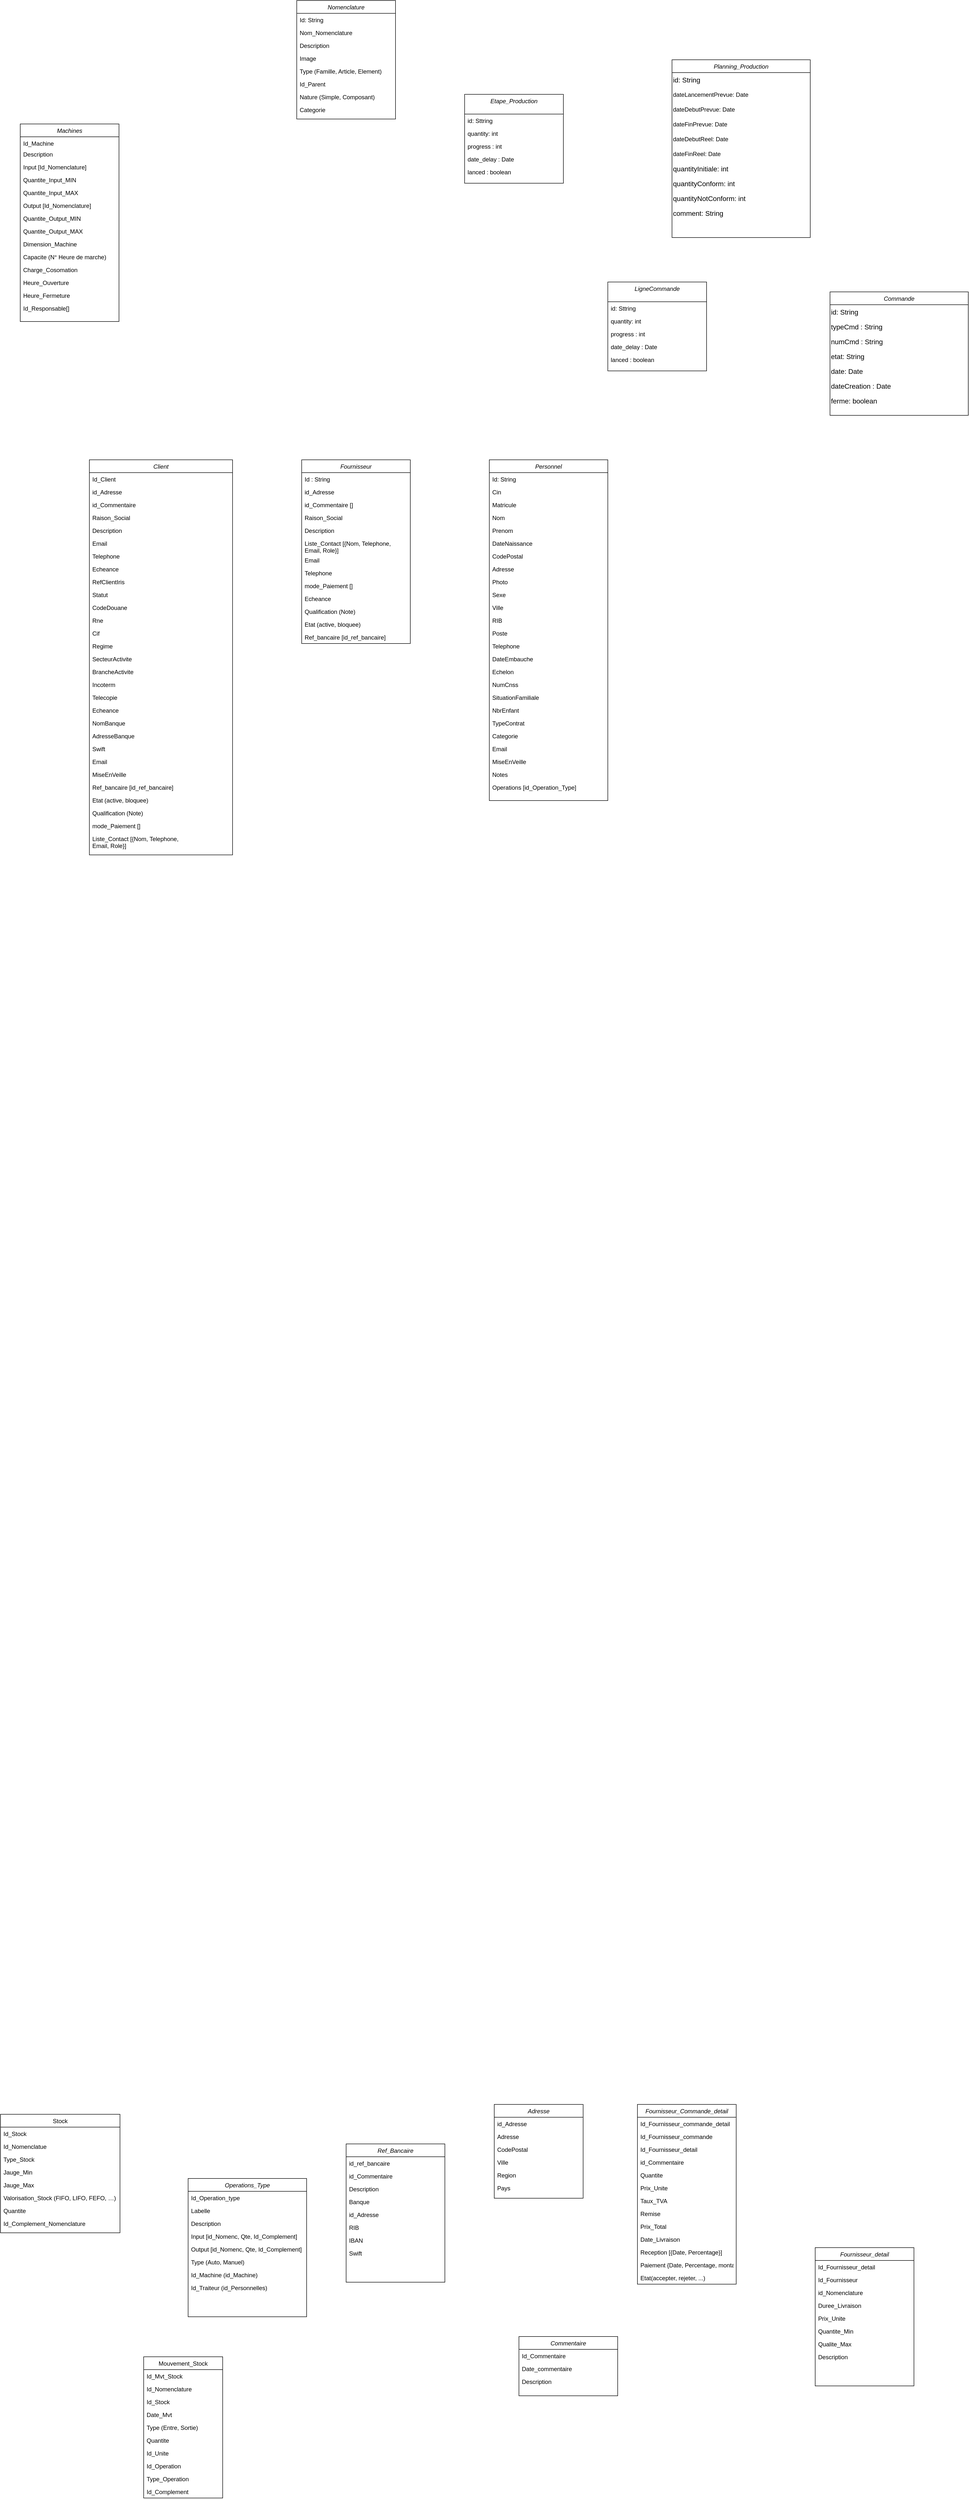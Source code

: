 <mxfile version="21.0.10" type="gitlab">
  <diagram id="g01NLCqHEprD3KbTjqgc" name="Page-1">
    <mxGraphModel dx="3269" dy="657" grid="1" gridSize="10" guides="1" tooltips="1" connect="1" arrows="1" fold="1" page="1" pageScale="1" pageWidth="1920" pageHeight="1200" math="0" shadow="0">
      <root>
        <mxCell id="0" />
        <mxCell id="1" parent="0" />
        <mxCell id="tU0drHEQ7bLHxVd_5YpB-1" value="Nomenclature" style="swimlane;fontStyle=2;align=center;verticalAlign=top;childLayout=stackLayout;horizontal=1;startSize=26;horizontalStack=0;resizeParent=1;resizeLast=0;collapsible=1;marginBottom=0;rounded=0;shadow=0;strokeWidth=1;" parent="1" vertex="1">
          <mxGeometry x="-360" y="80" width="200" height="240" as="geometry">
            <mxRectangle x="230" y="140" width="160" height="26" as="alternateBounds" />
          </mxGeometry>
        </mxCell>
        <mxCell id="tU0drHEQ7bLHxVd_5YpB-2" value="Id: String" style="text;align=left;verticalAlign=top;spacingLeft=4;spacingRight=4;overflow=hidden;rotatable=0;points=[[0,0.5],[1,0.5]];portConstraint=eastwest;" parent="tU0drHEQ7bLHxVd_5YpB-1" vertex="1">
          <mxGeometry y="26" width="200" height="26" as="geometry" />
        </mxCell>
        <mxCell id="tU0drHEQ7bLHxVd_5YpB-3" value="Nom_Nomenclature" style="text;align=left;verticalAlign=top;spacingLeft=4;spacingRight=4;overflow=hidden;rotatable=0;points=[[0,0.5],[1,0.5]];portConstraint=eastwest;rounded=0;shadow=0;html=0;" parent="tU0drHEQ7bLHxVd_5YpB-1" vertex="1">
          <mxGeometry y="52" width="200" height="26" as="geometry" />
        </mxCell>
        <mxCell id="tU0drHEQ7bLHxVd_5YpB-4" value="Description" style="text;align=left;verticalAlign=top;spacingLeft=4;spacingRight=4;overflow=hidden;rotatable=0;points=[[0,0.5],[1,0.5]];portConstraint=eastwest;rounded=0;shadow=0;html=0;" parent="tU0drHEQ7bLHxVd_5YpB-1" vertex="1">
          <mxGeometry y="78" width="200" height="26" as="geometry" />
        </mxCell>
        <mxCell id="tU0drHEQ7bLHxVd_5YpB-5" value="Image" style="text;align=left;verticalAlign=top;spacingLeft=4;spacingRight=4;overflow=hidden;rotatable=0;points=[[0,0.5],[1,0.5]];portConstraint=eastwest;rounded=0;shadow=0;html=0;" parent="tU0drHEQ7bLHxVd_5YpB-1" vertex="1">
          <mxGeometry y="104" width="200" height="26" as="geometry" />
        </mxCell>
        <mxCell id="tU0drHEQ7bLHxVd_5YpB-6" value="Type (Famille, Article, Element)" style="text;align=left;verticalAlign=top;spacingLeft=4;spacingRight=4;overflow=hidden;rotatable=0;points=[[0,0.5],[1,0.5]];portConstraint=eastwest;rounded=0;shadow=0;html=0;" parent="tU0drHEQ7bLHxVd_5YpB-1" vertex="1">
          <mxGeometry y="130" width="200" height="26" as="geometry" />
        </mxCell>
        <mxCell id="tU0drHEQ7bLHxVd_5YpB-7" value="Id_Parent" style="text;align=left;verticalAlign=top;spacingLeft=4;spacingRight=4;overflow=hidden;rotatable=0;points=[[0,0.5],[1,0.5]];portConstraint=eastwest;rounded=0;shadow=0;html=0;" parent="tU0drHEQ7bLHxVd_5YpB-1" vertex="1">
          <mxGeometry y="156" width="200" height="26" as="geometry" />
        </mxCell>
        <mxCell id="tU0drHEQ7bLHxVd_5YpB-8" value="Nature (Simple, Composant)" style="text;align=left;verticalAlign=top;spacingLeft=4;spacingRight=4;overflow=hidden;rotatable=0;points=[[0,0.5],[1,0.5]];portConstraint=eastwest;rounded=0;shadow=0;html=0;" parent="tU0drHEQ7bLHxVd_5YpB-1" vertex="1">
          <mxGeometry y="182" width="200" height="26" as="geometry" />
        </mxCell>
        <mxCell id="tU0drHEQ7bLHxVd_5YpB-9" value="Categorie" style="text;align=left;verticalAlign=top;spacingLeft=4;spacingRight=4;overflow=hidden;rotatable=0;points=[[0,0.5],[1,0.5]];portConstraint=eastwest;rounded=0;shadow=0;html=0;" parent="tU0drHEQ7bLHxVd_5YpB-1" vertex="1">
          <mxGeometry y="208" width="200" height="26" as="geometry" />
        </mxCell>
        <mxCell id="tU0drHEQ7bLHxVd_5YpB-10" value="Stock" style="swimlane;fontStyle=0;align=center;verticalAlign=top;childLayout=stackLayout;horizontal=1;startSize=26;horizontalStack=0;resizeParent=1;resizeLast=0;collapsible=1;marginBottom=0;rounded=0;shadow=0;strokeWidth=1;" parent="1" vertex="1">
          <mxGeometry x="-960" y="4360" width="242" height="240" as="geometry">
            <mxRectangle x="550" y="140" width="160" height="26" as="alternateBounds" />
          </mxGeometry>
        </mxCell>
        <mxCell id="tU0drHEQ7bLHxVd_5YpB-11" value="Id_Stock" style="text;align=left;verticalAlign=top;spacingLeft=4;spacingRight=4;overflow=hidden;rotatable=0;points=[[0,0.5],[1,0.5]];portConstraint=eastwest;" parent="tU0drHEQ7bLHxVd_5YpB-10" vertex="1">
          <mxGeometry y="26" width="242" height="26" as="geometry" />
        </mxCell>
        <mxCell id="tU0drHEQ7bLHxVd_5YpB-12" value="Id_Nomenclatue" style="text;align=left;verticalAlign=top;spacingLeft=4;spacingRight=4;overflow=hidden;rotatable=0;points=[[0,0.5],[1,0.5]];portConstraint=eastwest;rounded=0;shadow=0;html=0;" parent="tU0drHEQ7bLHxVd_5YpB-10" vertex="1">
          <mxGeometry y="52" width="242" height="26" as="geometry" />
        </mxCell>
        <mxCell id="tU0drHEQ7bLHxVd_5YpB-13" value="Type_Stock" style="text;align=left;verticalAlign=top;spacingLeft=4;spacingRight=4;overflow=hidden;rotatable=0;points=[[0,0.5],[1,0.5]];portConstraint=eastwest;rounded=0;shadow=0;html=0;" parent="tU0drHEQ7bLHxVd_5YpB-10" vertex="1">
          <mxGeometry y="78" width="242" height="26" as="geometry" />
        </mxCell>
        <mxCell id="tU0drHEQ7bLHxVd_5YpB-14" value="Jauge_Min" style="text;align=left;verticalAlign=top;spacingLeft=4;spacingRight=4;overflow=hidden;rotatable=0;points=[[0,0.5],[1,0.5]];portConstraint=eastwest;rounded=0;shadow=0;html=0;" parent="tU0drHEQ7bLHxVd_5YpB-10" vertex="1">
          <mxGeometry y="104" width="242" height="26" as="geometry" />
        </mxCell>
        <mxCell id="tU0drHEQ7bLHxVd_5YpB-15" value="Jauge_Max" style="text;align=left;verticalAlign=top;spacingLeft=4;spacingRight=4;overflow=hidden;rotatable=0;points=[[0,0.5],[1,0.5]];portConstraint=eastwest;" parent="tU0drHEQ7bLHxVd_5YpB-10" vertex="1">
          <mxGeometry y="130" width="242" height="26" as="geometry" />
        </mxCell>
        <mxCell id="tU0drHEQ7bLHxVd_5YpB-16" value="Valorisation_Stock (FIFO, LIFO, FEFO, …)" style="text;align=left;verticalAlign=top;spacingLeft=4;spacingRight=4;overflow=hidden;rotatable=0;points=[[0,0.5],[1,0.5]];portConstraint=eastwest;" parent="tU0drHEQ7bLHxVd_5YpB-10" vertex="1">
          <mxGeometry y="156" width="242" height="26" as="geometry" />
        </mxCell>
        <mxCell id="tU0drHEQ7bLHxVd_5YpB-17" value="Quantite" style="text;align=left;verticalAlign=top;spacingLeft=4;spacingRight=4;overflow=hidden;rotatable=0;points=[[0,0.5],[1,0.5]];portConstraint=eastwest;rounded=0;shadow=0;html=0;" parent="tU0drHEQ7bLHxVd_5YpB-10" vertex="1">
          <mxGeometry y="182" width="242" height="26" as="geometry" />
        </mxCell>
        <mxCell id="tU0drHEQ7bLHxVd_5YpB-18" value="Id_Complement_Nomenclature" style="text;align=left;verticalAlign=top;spacingLeft=4;spacingRight=4;overflow=hidden;rotatable=0;points=[[0,0.5],[1,0.5]];portConstraint=eastwest;rounded=0;shadow=0;html=0;" parent="tU0drHEQ7bLHxVd_5YpB-10" vertex="1">
          <mxGeometry y="208" width="242" height="26" as="geometry" />
        </mxCell>
        <mxCell id="tU0drHEQ7bLHxVd_5YpB-19" value="Mouvement_Stock" style="swimlane;fontStyle=0;align=center;verticalAlign=top;childLayout=stackLayout;horizontal=1;startSize=26;horizontalStack=0;resizeParent=1;resizeLast=0;collapsible=1;marginBottom=0;rounded=0;shadow=0;strokeWidth=1;" parent="1" vertex="1">
          <mxGeometry x="-670" y="4851" width="160" height="286" as="geometry">
            <mxRectangle x="550" y="140" width="160" height="26" as="alternateBounds" />
          </mxGeometry>
        </mxCell>
        <mxCell id="tU0drHEQ7bLHxVd_5YpB-20" value="Id_Mvt_Stock" style="text;align=left;verticalAlign=top;spacingLeft=4;spacingRight=4;overflow=hidden;rotatable=0;points=[[0,0.5],[1,0.5]];portConstraint=eastwest;" parent="tU0drHEQ7bLHxVd_5YpB-19" vertex="1">
          <mxGeometry y="26" width="160" height="26" as="geometry" />
        </mxCell>
        <mxCell id="tU0drHEQ7bLHxVd_5YpB-21" value="Id_Nomenclature" style="text;align=left;verticalAlign=top;spacingLeft=4;spacingRight=4;overflow=hidden;rotatable=0;points=[[0,0.5],[1,0.5]];portConstraint=eastwest;rounded=0;shadow=0;html=0;" parent="tU0drHEQ7bLHxVd_5YpB-19" vertex="1">
          <mxGeometry y="52" width="160" height="26" as="geometry" />
        </mxCell>
        <mxCell id="tU0drHEQ7bLHxVd_5YpB-22" value="Id_Stock" style="text;align=left;verticalAlign=top;spacingLeft=4;spacingRight=4;overflow=hidden;rotatable=0;points=[[0,0.5],[1,0.5]];portConstraint=eastwest;" parent="tU0drHEQ7bLHxVd_5YpB-19" vertex="1">
          <mxGeometry y="78" width="160" height="26" as="geometry" />
        </mxCell>
        <mxCell id="tU0drHEQ7bLHxVd_5YpB-23" value="Date_Mvt" style="text;align=left;verticalAlign=top;spacingLeft=4;spacingRight=4;overflow=hidden;rotatable=0;points=[[0,0.5],[1,0.5]];portConstraint=eastwest;rounded=0;shadow=0;html=0;" parent="tU0drHEQ7bLHxVd_5YpB-19" vertex="1">
          <mxGeometry y="104" width="160" height="26" as="geometry" />
        </mxCell>
        <mxCell id="tU0drHEQ7bLHxVd_5YpB-24" value="Type (Entre, Sortie)" style="text;align=left;verticalAlign=top;spacingLeft=4;spacingRight=4;overflow=hidden;rotatable=0;points=[[0,0.5],[1,0.5]];portConstraint=eastwest;rounded=0;shadow=0;html=0;" parent="tU0drHEQ7bLHxVd_5YpB-19" vertex="1">
          <mxGeometry y="130" width="160" height="26" as="geometry" />
        </mxCell>
        <mxCell id="tU0drHEQ7bLHxVd_5YpB-25" value="Quantite" style="text;align=left;verticalAlign=top;spacingLeft=4;spacingRight=4;overflow=hidden;rotatable=0;points=[[0,0.5],[1,0.5]];portConstraint=eastwest;rounded=0;shadow=0;html=0;" parent="tU0drHEQ7bLHxVd_5YpB-19" vertex="1">
          <mxGeometry y="156" width="160" height="26" as="geometry" />
        </mxCell>
        <mxCell id="tU0drHEQ7bLHxVd_5YpB-26" value="Id_Unite" style="text;align=left;verticalAlign=top;spacingLeft=4;spacingRight=4;overflow=hidden;rotatable=0;points=[[0,0.5],[1,0.5]];portConstraint=eastwest;rounded=0;shadow=0;html=0;" parent="tU0drHEQ7bLHxVd_5YpB-19" vertex="1">
          <mxGeometry y="182" width="160" height="26" as="geometry" />
        </mxCell>
        <mxCell id="tU0drHEQ7bLHxVd_5YpB-27" value="Id_Operation" style="text;align=left;verticalAlign=top;spacingLeft=4;spacingRight=4;overflow=hidden;rotatable=0;points=[[0,0.5],[1,0.5]];portConstraint=eastwest;" parent="tU0drHEQ7bLHxVd_5YpB-19" vertex="1">
          <mxGeometry y="208" width="160" height="26" as="geometry" />
        </mxCell>
        <mxCell id="tU0drHEQ7bLHxVd_5YpB-28" value="Type_Operation" style="text;align=left;verticalAlign=top;spacingLeft=4;spacingRight=4;overflow=hidden;rotatable=0;points=[[0,0.5],[1,0.5]];portConstraint=eastwest;" parent="tU0drHEQ7bLHxVd_5YpB-19" vertex="1">
          <mxGeometry y="234" width="160" height="26" as="geometry" />
        </mxCell>
        <mxCell id="tU0drHEQ7bLHxVd_5YpB-29" value="Id_Complement" style="text;align=left;verticalAlign=top;spacingLeft=4;spacingRight=4;overflow=hidden;rotatable=0;points=[[0,0.5],[1,0.5]];portConstraint=eastwest;" parent="tU0drHEQ7bLHxVd_5YpB-19" vertex="1">
          <mxGeometry y="260" width="160" height="26" as="geometry" />
        </mxCell>
        <mxCell id="tU0drHEQ7bLHxVd_5YpB-30" value="LigneCommande" style="swimlane;fontStyle=2;align=center;verticalAlign=top;childLayout=stackLayout;horizontal=1;startSize=40;horizontalStack=0;resizeParent=1;resizeLast=0;collapsible=1;marginBottom=0;rounded=0;shadow=0;strokeWidth=1;" parent="1" vertex="1">
          <mxGeometry x="270" y="650" width="200" height="180" as="geometry">
            <mxRectangle x="230" y="140" width="160" height="26" as="alternateBounds" />
          </mxGeometry>
        </mxCell>
        <mxCell id="tU0drHEQ7bLHxVd_5YpB-31" value="id: Sttring" style="text;align=left;verticalAlign=top;spacingLeft=4;spacingRight=4;overflow=hidden;rotatable=0;points=[[0,0.5],[1,0.5]];portConstraint=eastwest;rounded=0;shadow=0;html=0;" parent="tU0drHEQ7bLHxVd_5YpB-30" vertex="1">
          <mxGeometry y="40" width="200" height="26" as="geometry" />
        </mxCell>
        <mxCell id="tU0drHEQ7bLHxVd_5YpB-32" value="quantity: int" style="text;align=left;verticalAlign=top;spacingLeft=4;spacingRight=4;overflow=hidden;rotatable=0;points=[[0,0.5],[1,0.5]];portConstraint=eastwest;" parent="tU0drHEQ7bLHxVd_5YpB-30" vertex="1">
          <mxGeometry y="66" width="200" height="26" as="geometry" />
        </mxCell>
        <mxCell id="tU0drHEQ7bLHxVd_5YpB-37" value="progress : int&#xa;" style="text;align=left;verticalAlign=top;spacingLeft=4;spacingRight=4;overflow=hidden;rotatable=0;points=[[0,0.5],[1,0.5]];portConstraint=eastwest;rounded=0;shadow=0;html=0;" parent="tU0drHEQ7bLHxVd_5YpB-30" vertex="1">
          <mxGeometry y="92" width="200" height="26" as="geometry" />
        </mxCell>
        <mxCell id="VYXG0wJ9ai_l-gs9MwNu-54" value="date_delay : Date" style="text;align=left;verticalAlign=top;spacingLeft=4;spacingRight=4;overflow=hidden;rotatable=0;points=[[0,0.5],[1,0.5]];portConstraint=eastwest;rounded=0;shadow=0;html=0;" vertex="1" parent="tU0drHEQ7bLHxVd_5YpB-30">
          <mxGeometry y="118" width="200" height="26" as="geometry" />
        </mxCell>
        <mxCell id="VYXG0wJ9ai_l-gs9MwNu-53" value="lanced : boolean" style="text;align=left;verticalAlign=top;spacingLeft=4;spacingRight=4;overflow=hidden;rotatable=0;points=[[0,0.5],[1,0.5]];portConstraint=eastwest;rounded=0;shadow=0;html=0;" vertex="1" parent="tU0drHEQ7bLHxVd_5YpB-30">
          <mxGeometry y="144" width="200" height="26" as="geometry" />
        </mxCell>
        <mxCell id="tU0drHEQ7bLHxVd_5YpB-45" value="Machines" style="swimlane;fontStyle=2;align=center;verticalAlign=top;childLayout=stackLayout;horizontal=1;startSize=26;horizontalStack=0;resizeParent=1;resizeLast=0;collapsible=1;marginBottom=0;rounded=0;shadow=0;strokeWidth=1;" parent="1" vertex="1">
          <mxGeometry x="-920" y="330" width="200" height="400" as="geometry">
            <mxRectangle x="230" y="140" width="160" height="26" as="alternateBounds" />
          </mxGeometry>
        </mxCell>
        <mxCell id="tU0drHEQ7bLHxVd_5YpB-46" value="Id_Machine" style="text;align=left;verticalAlign=top;spacingLeft=4;spacingRight=4;overflow=hidden;rotatable=0;points=[[0,0.5],[1,0.5]];portConstraint=eastwest;rounded=0;shadow=0;html=0;" parent="tU0drHEQ7bLHxVd_5YpB-45" vertex="1">
          <mxGeometry y="26" width="200" height="22" as="geometry" />
        </mxCell>
        <mxCell id="tU0drHEQ7bLHxVd_5YpB-47" value="Description" style="text;align=left;verticalAlign=top;spacingLeft=4;spacingRight=4;overflow=hidden;rotatable=0;points=[[0,0.5],[1,0.5]];portConstraint=eastwest;" parent="tU0drHEQ7bLHxVd_5YpB-45" vertex="1">
          <mxGeometry y="48" width="200" height="26" as="geometry" />
        </mxCell>
        <mxCell id="tU0drHEQ7bLHxVd_5YpB-48" value="Input [Id_Nomenclature]" style="text;align=left;verticalAlign=top;spacingLeft=4;spacingRight=4;overflow=hidden;rotatable=0;points=[[0,0.5],[1,0.5]];portConstraint=eastwest;rounded=0;shadow=0;html=0;" parent="tU0drHEQ7bLHxVd_5YpB-45" vertex="1">
          <mxGeometry y="74" width="200" height="26" as="geometry" />
        </mxCell>
        <mxCell id="tU0drHEQ7bLHxVd_5YpB-49" value="Quantite_Input_MIN" style="text;align=left;verticalAlign=top;spacingLeft=4;spacingRight=4;overflow=hidden;rotatable=0;points=[[0,0.5],[1,0.5]];portConstraint=eastwest;rounded=0;shadow=0;html=0;" parent="tU0drHEQ7bLHxVd_5YpB-45" vertex="1">
          <mxGeometry y="100" width="200" height="26" as="geometry" />
        </mxCell>
        <mxCell id="tU0drHEQ7bLHxVd_5YpB-50" value="Quantite_Input_MAX" style="text;align=left;verticalAlign=top;spacingLeft=4;spacingRight=4;overflow=hidden;rotatable=0;points=[[0,0.5],[1,0.5]];portConstraint=eastwest;rounded=0;shadow=0;html=0;" parent="tU0drHEQ7bLHxVd_5YpB-45" vertex="1">
          <mxGeometry y="126" width="200" height="26" as="geometry" />
        </mxCell>
        <mxCell id="tU0drHEQ7bLHxVd_5YpB-51" value="Output [Id_Nomenclature]" style="text;align=left;verticalAlign=top;spacingLeft=4;spacingRight=4;overflow=hidden;rotatable=0;points=[[0,0.5],[1,0.5]];portConstraint=eastwest;rounded=0;shadow=0;html=0;" parent="tU0drHEQ7bLHxVd_5YpB-45" vertex="1">
          <mxGeometry y="152" width="200" height="26" as="geometry" />
        </mxCell>
        <mxCell id="tU0drHEQ7bLHxVd_5YpB-52" value="Quantite_Output_MIN" style="text;align=left;verticalAlign=top;spacingLeft=4;spacingRight=4;overflow=hidden;rotatable=0;points=[[0,0.5],[1,0.5]];portConstraint=eastwest;rounded=0;shadow=0;html=0;" parent="tU0drHEQ7bLHxVd_5YpB-45" vertex="1">
          <mxGeometry y="178" width="200" height="26" as="geometry" />
        </mxCell>
        <mxCell id="tU0drHEQ7bLHxVd_5YpB-53" value="Quantite_Output_MAX" style="text;align=left;verticalAlign=top;spacingLeft=4;spacingRight=4;overflow=hidden;rotatable=0;points=[[0,0.5],[1,0.5]];portConstraint=eastwest;rounded=0;shadow=0;html=0;" parent="tU0drHEQ7bLHxVd_5YpB-45" vertex="1">
          <mxGeometry y="204" width="200" height="26" as="geometry" />
        </mxCell>
        <mxCell id="tU0drHEQ7bLHxVd_5YpB-54" value="Dimension_Machine" style="text;align=left;verticalAlign=top;spacingLeft=4;spacingRight=4;overflow=hidden;rotatable=0;points=[[0,0.5],[1,0.5]];portConstraint=eastwest;rounded=0;shadow=0;html=0;" parent="tU0drHEQ7bLHxVd_5YpB-45" vertex="1">
          <mxGeometry y="230" width="200" height="26" as="geometry" />
        </mxCell>
        <mxCell id="tU0drHEQ7bLHxVd_5YpB-55" value="Capacite (N° Heure de marche)" style="text;align=left;verticalAlign=top;spacingLeft=4;spacingRight=4;overflow=hidden;rotatable=0;points=[[0,0.5],[1,0.5]];portConstraint=eastwest;rounded=0;shadow=0;html=0;" parent="tU0drHEQ7bLHxVd_5YpB-45" vertex="1">
          <mxGeometry y="256" width="200" height="26" as="geometry" />
        </mxCell>
        <mxCell id="tU0drHEQ7bLHxVd_5YpB-56" value="Charge_Cosomation" style="text;align=left;verticalAlign=top;spacingLeft=4;spacingRight=4;overflow=hidden;rotatable=0;points=[[0,0.5],[1,0.5]];portConstraint=eastwest;rounded=0;shadow=0;html=0;" parent="tU0drHEQ7bLHxVd_5YpB-45" vertex="1">
          <mxGeometry y="282" width="200" height="26" as="geometry" />
        </mxCell>
        <mxCell id="tU0drHEQ7bLHxVd_5YpB-57" value="Heure_Ouverture" style="text;align=left;verticalAlign=top;spacingLeft=4;spacingRight=4;overflow=hidden;rotatable=0;points=[[0,0.5],[1,0.5]];portConstraint=eastwest;rounded=0;shadow=0;html=0;" parent="tU0drHEQ7bLHxVd_5YpB-45" vertex="1">
          <mxGeometry y="308" width="200" height="26" as="geometry" />
        </mxCell>
        <mxCell id="tU0drHEQ7bLHxVd_5YpB-58" value="Heure_Fermeture" style="text;align=left;verticalAlign=top;spacingLeft=4;spacingRight=4;overflow=hidden;rotatable=0;points=[[0,0.5],[1,0.5]];portConstraint=eastwest;rounded=0;shadow=0;html=0;" parent="tU0drHEQ7bLHxVd_5YpB-45" vertex="1">
          <mxGeometry y="334" width="200" height="26" as="geometry" />
        </mxCell>
        <mxCell id="tU0drHEQ7bLHxVd_5YpB-59" value="Id_Responsable[]" style="text;align=left;verticalAlign=top;spacingLeft=4;spacingRight=4;overflow=hidden;rotatable=0;points=[[0,0.5],[1,0.5]];portConstraint=eastwest;rounded=0;shadow=0;html=0;" parent="tU0drHEQ7bLHxVd_5YpB-45" vertex="1">
          <mxGeometry y="360" width="200" height="26" as="geometry" />
        </mxCell>
        <mxCell id="tU0drHEQ7bLHxVd_5YpB-60" value="Operations_Type" style="swimlane;fontStyle=2;align=center;verticalAlign=top;childLayout=stackLayout;horizontal=1;startSize=26;horizontalStack=0;resizeParent=1;resizeLast=0;collapsible=1;marginBottom=0;rounded=0;shadow=0;strokeWidth=1;" parent="1" vertex="1">
          <mxGeometry x="-580" y="4490" width="240" height="280" as="geometry">
            <mxRectangle x="230" y="140" width="160" height="26" as="alternateBounds" />
          </mxGeometry>
        </mxCell>
        <mxCell id="tU0drHEQ7bLHxVd_5YpB-61" value="Id_Operation_type&#xa;" style="text;align=left;verticalAlign=top;spacingLeft=4;spacingRight=4;overflow=hidden;rotatable=0;points=[[0,0.5],[1,0.5]];portConstraint=eastwest;rounded=0;shadow=0;html=0;" parent="tU0drHEQ7bLHxVd_5YpB-60" vertex="1">
          <mxGeometry y="26" width="240" height="26" as="geometry" />
        </mxCell>
        <mxCell id="tU0drHEQ7bLHxVd_5YpB-62" value="Labelle" style="text;align=left;verticalAlign=top;spacingLeft=4;spacingRight=4;overflow=hidden;rotatable=0;points=[[0,0.5],[1,0.5]];portConstraint=eastwest;" parent="tU0drHEQ7bLHxVd_5YpB-60" vertex="1">
          <mxGeometry y="52" width="240" height="26" as="geometry" />
        </mxCell>
        <mxCell id="tU0drHEQ7bLHxVd_5YpB-63" value="Description" style="text;align=left;verticalAlign=top;spacingLeft=4;spacingRight=4;overflow=hidden;rotatable=0;points=[[0,0.5],[1,0.5]];portConstraint=eastwest;" parent="tU0drHEQ7bLHxVd_5YpB-60" vertex="1">
          <mxGeometry y="78" width="240" height="26" as="geometry" />
        </mxCell>
        <mxCell id="tU0drHEQ7bLHxVd_5YpB-64" value="Input [id_Nomenc, Qte, Id_Complement]" style="text;align=left;verticalAlign=top;spacingLeft=4;spacingRight=4;overflow=hidden;rotatable=0;points=[[0,0.5],[1,0.5]];portConstraint=eastwest;rounded=0;shadow=0;html=0;" parent="tU0drHEQ7bLHxVd_5YpB-60" vertex="1">
          <mxGeometry y="104" width="240" height="26" as="geometry" />
        </mxCell>
        <mxCell id="tU0drHEQ7bLHxVd_5YpB-65" value="Output [id_Nomenc, Qte, Id_Complement]" style="text;align=left;verticalAlign=top;spacingLeft=4;spacingRight=4;overflow=hidden;rotatable=0;points=[[0,0.5],[1,0.5]];portConstraint=eastwest;rounded=0;shadow=0;html=0;" parent="tU0drHEQ7bLHxVd_5YpB-60" vertex="1">
          <mxGeometry y="130" width="240" height="26" as="geometry" />
        </mxCell>
        <mxCell id="tU0drHEQ7bLHxVd_5YpB-66" value="Type (Auto, Manuel)" style="text;align=left;verticalAlign=top;spacingLeft=4;spacingRight=4;overflow=hidden;rotatable=0;points=[[0,0.5],[1,0.5]];portConstraint=eastwest;rounded=0;shadow=0;html=0;" parent="tU0drHEQ7bLHxVd_5YpB-60" vertex="1">
          <mxGeometry y="156" width="240" height="26" as="geometry" />
        </mxCell>
        <mxCell id="tU0drHEQ7bLHxVd_5YpB-67" value="Id_Machine (id_Machine)" style="text;align=left;verticalAlign=top;spacingLeft=4;spacingRight=4;overflow=hidden;rotatable=0;points=[[0,0.5],[1,0.5]];portConstraint=eastwest;rounded=0;shadow=0;html=0;" parent="tU0drHEQ7bLHxVd_5YpB-60" vertex="1">
          <mxGeometry y="182" width="240" height="26" as="geometry" />
        </mxCell>
        <mxCell id="tU0drHEQ7bLHxVd_5YpB-68" value="Id_Traiteur (id_Personnelles)" style="text;align=left;verticalAlign=top;spacingLeft=4;spacingRight=4;overflow=hidden;rotatable=0;points=[[0,0.5],[1,0.5]];portConstraint=eastwest;rounded=0;shadow=0;html=0;" parent="tU0drHEQ7bLHxVd_5YpB-60" vertex="1">
          <mxGeometry y="208" width="240" height="26" as="geometry" />
        </mxCell>
        <mxCell id="tU0drHEQ7bLHxVd_5YpB-69" value="Personnel" style="swimlane;fontStyle=2;align=center;verticalAlign=top;childLayout=stackLayout;horizontal=1;startSize=26;horizontalStack=0;resizeParent=1;resizeLast=0;collapsible=1;marginBottom=0;rounded=0;shadow=0;strokeWidth=1;" parent="1" vertex="1">
          <mxGeometry x="30" y="1010" width="240" height="690" as="geometry">
            <mxRectangle x="230" y="140" width="160" height="26" as="alternateBounds" />
          </mxGeometry>
        </mxCell>
        <mxCell id="tU0drHEQ7bLHxVd_5YpB-70" value="Id: String" style="text;align=left;verticalAlign=top;spacingLeft=4;spacingRight=4;overflow=hidden;rotatable=0;points=[[0,0.5],[1,0.5]];portConstraint=eastwest;rounded=0;shadow=0;html=0;" parent="tU0drHEQ7bLHxVd_5YpB-69" vertex="1">
          <mxGeometry y="26" width="240" height="26" as="geometry" />
        </mxCell>
        <mxCell id="4P2L0A6gWyMyLVkAdZyy-2" value="Cin" style="text;align=left;verticalAlign=top;spacingLeft=4;spacingRight=4;overflow=hidden;rotatable=0;points=[[0,0.5],[1,0.5]];portConstraint=eastwest;rounded=0;shadow=0;html=0;" parent="tU0drHEQ7bLHxVd_5YpB-69" vertex="1">
          <mxGeometry y="52" width="240" height="26" as="geometry" />
        </mxCell>
        <mxCell id="4P2L0A6gWyMyLVkAdZyy-1" value="Matricule" style="text;align=left;verticalAlign=top;spacingLeft=4;spacingRight=4;overflow=hidden;rotatable=0;points=[[0,0.5],[1,0.5]];portConstraint=eastwest;rounded=0;shadow=0;html=0;" parent="tU0drHEQ7bLHxVd_5YpB-69" vertex="1">
          <mxGeometry y="78" width="240" height="26" as="geometry" />
        </mxCell>
        <mxCell id="tU0drHEQ7bLHxVd_5YpB-71" value="Nom" style="text;align=left;verticalAlign=top;spacingLeft=4;spacingRight=4;overflow=hidden;rotatable=0;points=[[0,0.5],[1,0.5]];portConstraint=eastwest;" parent="tU0drHEQ7bLHxVd_5YpB-69" vertex="1">
          <mxGeometry y="104" width="240" height="26" as="geometry" />
        </mxCell>
        <mxCell id="tU0drHEQ7bLHxVd_5YpB-72" value="Prenom" style="text;align=left;verticalAlign=top;spacingLeft=4;spacingRight=4;overflow=hidden;rotatable=0;points=[[0,0.5],[1,0.5]];portConstraint=eastwest;rounded=0;shadow=0;html=0;" parent="tU0drHEQ7bLHxVd_5YpB-69" vertex="1">
          <mxGeometry y="130" width="240" height="26" as="geometry" />
        </mxCell>
        <mxCell id="4P2L0A6gWyMyLVkAdZyy-12" value="DateNaissance" style="text;align=left;verticalAlign=top;spacingLeft=4;spacingRight=4;overflow=hidden;rotatable=0;points=[[0,0.5],[1,0.5]];portConstraint=eastwest;rounded=0;shadow=0;html=0;" parent="tU0drHEQ7bLHxVd_5YpB-69" vertex="1">
          <mxGeometry y="156" width="240" height="26" as="geometry" />
        </mxCell>
        <mxCell id="4P2L0A6gWyMyLVkAdZyy-3" value="CodePostal" style="text;align=left;verticalAlign=top;spacingLeft=4;spacingRight=4;overflow=hidden;rotatable=0;points=[[0,0.5],[1,0.5]];portConstraint=eastwest;rounded=0;shadow=0;html=0;" parent="tU0drHEQ7bLHxVd_5YpB-69" vertex="1">
          <mxGeometry y="182" width="240" height="26" as="geometry" />
        </mxCell>
        <mxCell id="4P2L0A6gWyMyLVkAdZyy-4" value="Adresse" style="text;align=left;verticalAlign=top;spacingLeft=4;spacingRight=4;overflow=hidden;rotatable=0;points=[[0,0.5],[1,0.5]];portConstraint=eastwest;rounded=0;shadow=0;html=0;" parent="tU0drHEQ7bLHxVd_5YpB-69" vertex="1">
          <mxGeometry y="208" width="240" height="26" as="geometry" />
        </mxCell>
        <mxCell id="4P2L0A6gWyMyLVkAdZyy-5" value="Photo" style="text;align=left;verticalAlign=top;spacingLeft=4;spacingRight=4;overflow=hidden;rotatable=0;points=[[0,0.5],[1,0.5]];portConstraint=eastwest;rounded=0;shadow=0;html=0;" parent="tU0drHEQ7bLHxVd_5YpB-69" vertex="1">
          <mxGeometry y="234" width="240" height="26" as="geometry" />
        </mxCell>
        <mxCell id="4P2L0A6gWyMyLVkAdZyy-6" value="Sexe" style="text;align=left;verticalAlign=top;spacingLeft=4;spacingRight=4;overflow=hidden;rotatable=0;points=[[0,0.5],[1,0.5]];portConstraint=eastwest;rounded=0;shadow=0;html=0;" parent="tU0drHEQ7bLHxVd_5YpB-69" vertex="1">
          <mxGeometry y="260" width="240" height="26" as="geometry" />
        </mxCell>
        <mxCell id="4P2L0A6gWyMyLVkAdZyy-7" value="Ville" style="text;align=left;verticalAlign=top;spacingLeft=4;spacingRight=4;overflow=hidden;rotatable=0;points=[[0,0.5],[1,0.5]];portConstraint=eastwest;rounded=0;shadow=0;html=0;" parent="tU0drHEQ7bLHxVd_5YpB-69" vertex="1">
          <mxGeometry y="286" width="240" height="26" as="geometry" />
        </mxCell>
        <mxCell id="4P2L0A6gWyMyLVkAdZyy-8" value="RIB" style="text;align=left;verticalAlign=top;spacingLeft=4;spacingRight=4;overflow=hidden;rotatable=0;points=[[0,0.5],[1,0.5]];portConstraint=eastwest;rounded=0;shadow=0;html=0;" parent="tU0drHEQ7bLHxVd_5YpB-69" vertex="1">
          <mxGeometry y="312" width="240" height="26" as="geometry" />
        </mxCell>
        <mxCell id="4P2L0A6gWyMyLVkAdZyy-9" value="Poste" style="text;align=left;verticalAlign=top;spacingLeft=4;spacingRight=4;overflow=hidden;rotatable=0;points=[[0,0.5],[1,0.5]];portConstraint=eastwest;rounded=0;shadow=0;html=0;" parent="tU0drHEQ7bLHxVd_5YpB-69" vertex="1">
          <mxGeometry y="338" width="240" height="26" as="geometry" />
        </mxCell>
        <mxCell id="4P2L0A6gWyMyLVkAdZyy-10" value="Telephone" style="text;align=left;verticalAlign=top;spacingLeft=4;spacingRight=4;overflow=hidden;rotatable=0;points=[[0,0.5],[1,0.5]];portConstraint=eastwest;rounded=0;shadow=0;html=0;" parent="tU0drHEQ7bLHxVd_5YpB-69" vertex="1">
          <mxGeometry y="364" width="240" height="26" as="geometry" />
        </mxCell>
        <mxCell id="4P2L0A6gWyMyLVkAdZyy-11" value="DateEmbauche" style="text;align=left;verticalAlign=top;spacingLeft=4;spacingRight=4;overflow=hidden;rotatable=0;points=[[0,0.5],[1,0.5]];portConstraint=eastwest;rounded=0;shadow=0;html=0;" parent="tU0drHEQ7bLHxVd_5YpB-69" vertex="1">
          <mxGeometry y="390" width="240" height="26" as="geometry" />
        </mxCell>
        <mxCell id="4P2L0A6gWyMyLVkAdZyy-13" value="Echelon" style="text;align=left;verticalAlign=top;spacingLeft=4;spacingRight=4;overflow=hidden;rotatable=0;points=[[0,0.5],[1,0.5]];portConstraint=eastwest;rounded=0;shadow=0;html=0;" parent="tU0drHEQ7bLHxVd_5YpB-69" vertex="1">
          <mxGeometry y="416" width="240" height="26" as="geometry" />
        </mxCell>
        <mxCell id="4P2L0A6gWyMyLVkAdZyy-14" value="NumCnss" style="text;align=left;verticalAlign=top;spacingLeft=4;spacingRight=4;overflow=hidden;rotatable=0;points=[[0,0.5],[1,0.5]];portConstraint=eastwest;rounded=0;shadow=0;html=0;" parent="tU0drHEQ7bLHxVd_5YpB-69" vertex="1">
          <mxGeometry y="442" width="240" height="26" as="geometry" />
        </mxCell>
        <mxCell id="4P2L0A6gWyMyLVkAdZyy-15" value="SituationFamiliale" style="text;align=left;verticalAlign=top;spacingLeft=4;spacingRight=4;overflow=hidden;rotatable=0;points=[[0,0.5],[1,0.5]];portConstraint=eastwest;rounded=0;shadow=0;html=0;" parent="tU0drHEQ7bLHxVd_5YpB-69" vertex="1">
          <mxGeometry y="468" width="240" height="26" as="geometry" />
        </mxCell>
        <mxCell id="4P2L0A6gWyMyLVkAdZyy-16" value="NbrEnfant" style="text;align=left;verticalAlign=top;spacingLeft=4;spacingRight=4;overflow=hidden;rotatable=0;points=[[0,0.5],[1,0.5]];portConstraint=eastwest;rounded=0;shadow=0;html=0;" parent="tU0drHEQ7bLHxVd_5YpB-69" vertex="1">
          <mxGeometry y="494" width="240" height="26" as="geometry" />
        </mxCell>
        <mxCell id="4P2L0A6gWyMyLVkAdZyy-17" value="TypeContrat" style="text;align=left;verticalAlign=top;spacingLeft=4;spacingRight=4;overflow=hidden;rotatable=0;points=[[0,0.5],[1,0.5]];portConstraint=eastwest;rounded=0;shadow=0;html=0;" parent="tU0drHEQ7bLHxVd_5YpB-69" vertex="1">
          <mxGeometry y="520" width="240" height="26" as="geometry" />
        </mxCell>
        <mxCell id="4P2L0A6gWyMyLVkAdZyy-18" value="Categorie" style="text;align=left;verticalAlign=top;spacingLeft=4;spacingRight=4;overflow=hidden;rotatable=0;points=[[0,0.5],[1,0.5]];portConstraint=eastwest;rounded=0;shadow=0;html=0;" parent="tU0drHEQ7bLHxVd_5YpB-69" vertex="1">
          <mxGeometry y="546" width="240" height="26" as="geometry" />
        </mxCell>
        <mxCell id="4P2L0A6gWyMyLVkAdZyy-19" value="Email" style="text;align=left;verticalAlign=top;spacingLeft=4;spacingRight=4;overflow=hidden;rotatable=0;points=[[0,0.5],[1,0.5]];portConstraint=eastwest;rounded=0;shadow=0;html=0;" parent="tU0drHEQ7bLHxVd_5YpB-69" vertex="1">
          <mxGeometry y="572" width="240" height="26" as="geometry" />
        </mxCell>
        <mxCell id="4P2L0A6gWyMyLVkAdZyy-20" value="MiseEnVeille" style="text;align=left;verticalAlign=top;spacingLeft=4;spacingRight=4;overflow=hidden;rotatable=0;points=[[0,0.5],[1,0.5]];portConstraint=eastwest;rounded=0;shadow=0;html=0;" parent="tU0drHEQ7bLHxVd_5YpB-69" vertex="1">
          <mxGeometry y="598" width="240" height="26" as="geometry" />
        </mxCell>
        <mxCell id="tU0drHEQ7bLHxVd_5YpB-74" value="Notes" style="text;align=left;verticalAlign=top;spacingLeft=4;spacingRight=4;overflow=hidden;rotatable=0;points=[[0,0.5],[1,0.5]];portConstraint=eastwest;rounded=0;shadow=0;html=0;" parent="tU0drHEQ7bLHxVd_5YpB-69" vertex="1">
          <mxGeometry y="624" width="240" height="26" as="geometry" />
        </mxCell>
        <mxCell id="tU0drHEQ7bLHxVd_5YpB-73" value="Operations [id_Operation_Type]" style="text;align=left;verticalAlign=top;spacingLeft=4;spacingRight=4;overflow=hidden;rotatable=0;points=[[0,0.5],[1,0.5]];portConstraint=eastwest;rounded=0;shadow=0;html=0;" parent="tU0drHEQ7bLHxVd_5YpB-69" vertex="1">
          <mxGeometry y="650" width="240" height="26" as="geometry" />
        </mxCell>
        <mxCell id="tU0drHEQ7bLHxVd_5YpB-75" value="Fournisseur" style="swimlane;fontStyle=2;align=center;verticalAlign=top;childLayout=stackLayout;horizontal=1;startSize=26;horizontalStack=0;resizeParent=1;resizeLast=0;collapsible=1;marginBottom=0;rounded=0;shadow=0;strokeWidth=1;" parent="1" vertex="1">
          <mxGeometry x="-350" y="1010" width="220" height="372" as="geometry">
            <mxRectangle x="230" y="140" width="160" height="26" as="alternateBounds" />
          </mxGeometry>
        </mxCell>
        <mxCell id="tU0drHEQ7bLHxVd_5YpB-76" value="Id : String" style="text;align=left;verticalAlign=top;spacingLeft=4;spacingRight=4;overflow=hidden;rotatable=0;points=[[0,0.5],[1,0.5]];portConstraint=eastwest;rounded=0;shadow=0;html=0;" parent="tU0drHEQ7bLHxVd_5YpB-75" vertex="1">
          <mxGeometry y="26" width="220" height="26" as="geometry" />
        </mxCell>
        <mxCell id="tU0drHEQ7bLHxVd_5YpB-77" value="id_Adresse" style="text;align=left;verticalAlign=top;spacingLeft=4;spacingRight=4;overflow=hidden;rotatable=0;points=[[0,0.5],[1,0.5]];portConstraint=eastwest;rounded=0;shadow=0;html=0;" parent="tU0drHEQ7bLHxVd_5YpB-75" vertex="1">
          <mxGeometry y="52" width="220" height="26" as="geometry" />
        </mxCell>
        <mxCell id="tU0drHEQ7bLHxVd_5YpB-78" value="id_Commentaire []" style="text;align=left;verticalAlign=top;spacingLeft=4;spacingRight=4;overflow=hidden;rotatable=0;points=[[0,0.5],[1,0.5]];portConstraint=eastwest;rounded=0;shadow=0;html=0;" parent="tU0drHEQ7bLHxVd_5YpB-75" vertex="1">
          <mxGeometry y="78" width="220" height="26" as="geometry" />
        </mxCell>
        <mxCell id="tU0drHEQ7bLHxVd_5YpB-79" value="Raison_Social" style="text;align=left;verticalAlign=top;spacingLeft=4;spacingRight=4;overflow=hidden;rotatable=0;points=[[0,0.5],[1,0.5]];portConstraint=eastwest;" parent="tU0drHEQ7bLHxVd_5YpB-75" vertex="1">
          <mxGeometry y="104" width="220" height="26" as="geometry" />
        </mxCell>
        <mxCell id="tU0drHEQ7bLHxVd_5YpB-80" value="Description" style="text;align=left;verticalAlign=top;spacingLeft=4;spacingRight=4;overflow=hidden;rotatable=0;points=[[0,0.5],[1,0.5]];portConstraint=eastwest;" parent="tU0drHEQ7bLHxVd_5YpB-75" vertex="1">
          <mxGeometry y="130" width="220" height="26" as="geometry" />
        </mxCell>
        <mxCell id="tU0drHEQ7bLHxVd_5YpB-81" value="Liste_Contact [{Nom, Telephone, &#xa;Email, Role}]" style="text;align=left;verticalAlign=top;spacingLeft=4;spacingRight=4;overflow=hidden;rotatable=0;points=[[0,0.5],[1,0.5]];portConstraint=eastwest;rounded=0;shadow=0;html=0;" parent="tU0drHEQ7bLHxVd_5YpB-75" vertex="1">
          <mxGeometry y="156" width="220" height="34" as="geometry" />
        </mxCell>
        <mxCell id="tU0drHEQ7bLHxVd_5YpB-82" value="Email" style="text;align=left;verticalAlign=top;spacingLeft=4;spacingRight=4;overflow=hidden;rotatable=0;points=[[0,0.5],[1,0.5]];portConstraint=eastwest;rounded=0;shadow=0;html=0;" parent="tU0drHEQ7bLHxVd_5YpB-75" vertex="1">
          <mxGeometry y="190" width="220" height="26" as="geometry" />
        </mxCell>
        <mxCell id="tU0drHEQ7bLHxVd_5YpB-83" value="Telephone" style="text;align=left;verticalAlign=top;spacingLeft=4;spacingRight=4;overflow=hidden;rotatable=0;points=[[0,0.5],[1,0.5]];portConstraint=eastwest;rounded=0;shadow=0;html=0;" parent="tU0drHEQ7bLHxVd_5YpB-75" vertex="1">
          <mxGeometry y="216" width="220" height="26" as="geometry" />
        </mxCell>
        <mxCell id="tU0drHEQ7bLHxVd_5YpB-84" value="mode_Paiement []" style="text;align=left;verticalAlign=top;spacingLeft=4;spacingRight=4;overflow=hidden;rotatable=0;points=[[0,0.5],[1,0.5]];portConstraint=eastwest;rounded=0;shadow=0;html=0;" parent="tU0drHEQ7bLHxVd_5YpB-75" vertex="1">
          <mxGeometry y="242" width="220" height="26" as="geometry" />
        </mxCell>
        <mxCell id="tU0drHEQ7bLHxVd_5YpB-85" value="Echeance" style="text;align=left;verticalAlign=top;spacingLeft=4;spacingRight=4;overflow=hidden;rotatable=0;points=[[0,0.5],[1,0.5]];portConstraint=eastwest;rounded=0;shadow=0;html=0;" parent="tU0drHEQ7bLHxVd_5YpB-75" vertex="1">
          <mxGeometry y="268" width="220" height="26" as="geometry" />
        </mxCell>
        <mxCell id="tU0drHEQ7bLHxVd_5YpB-86" value="Qualification (Note)" style="text;align=left;verticalAlign=top;spacingLeft=4;spacingRight=4;overflow=hidden;rotatable=0;points=[[0,0.5],[1,0.5]];portConstraint=eastwest;rounded=0;shadow=0;html=0;" parent="tU0drHEQ7bLHxVd_5YpB-75" vertex="1">
          <mxGeometry y="294" width="220" height="26" as="geometry" />
        </mxCell>
        <mxCell id="tU0drHEQ7bLHxVd_5YpB-87" value="Etat (active, bloquee)" style="text;align=left;verticalAlign=top;spacingLeft=4;spacingRight=4;overflow=hidden;rotatable=0;points=[[0,0.5],[1,0.5]];portConstraint=eastwest;rounded=0;shadow=0;html=0;" parent="tU0drHEQ7bLHxVd_5YpB-75" vertex="1">
          <mxGeometry y="320" width="220" height="26" as="geometry" />
        </mxCell>
        <mxCell id="tU0drHEQ7bLHxVd_5YpB-88" value="Ref_bancaire [id_ref_bancaire]" style="text;align=left;verticalAlign=top;spacingLeft=4;spacingRight=4;overflow=hidden;rotatable=0;points=[[0,0.5],[1,0.5]];portConstraint=eastwest;rounded=0;shadow=0;html=0;" parent="tU0drHEQ7bLHxVd_5YpB-75" vertex="1">
          <mxGeometry y="346" width="220" height="26" as="geometry" />
        </mxCell>
        <mxCell id="tU0drHEQ7bLHxVd_5YpB-89" value="Commentaire" style="swimlane;fontStyle=2;align=center;verticalAlign=top;childLayout=stackLayout;horizontal=1;startSize=26;horizontalStack=0;resizeParent=1;resizeLast=0;collapsible=1;marginBottom=0;rounded=0;shadow=0;strokeWidth=1;" parent="1" vertex="1">
          <mxGeometry x="90" y="4810" width="200" height="120" as="geometry">
            <mxRectangle x="230" y="140" width="160" height="26" as="alternateBounds" />
          </mxGeometry>
        </mxCell>
        <mxCell id="tU0drHEQ7bLHxVd_5YpB-90" value="Id_Commentaire" style="text;align=left;verticalAlign=top;spacingLeft=4;spacingRight=4;overflow=hidden;rotatable=0;points=[[0,0.5],[1,0.5]];portConstraint=eastwest;rounded=0;shadow=0;html=0;" parent="tU0drHEQ7bLHxVd_5YpB-89" vertex="1">
          <mxGeometry y="26" width="200" height="26" as="geometry" />
        </mxCell>
        <mxCell id="tU0drHEQ7bLHxVd_5YpB-91" value="Date_commentaire" style="text;align=left;verticalAlign=top;spacingLeft=4;spacingRight=4;overflow=hidden;rotatable=0;points=[[0,0.5],[1,0.5]];portConstraint=eastwest;rounded=0;shadow=0;html=0;" parent="tU0drHEQ7bLHxVd_5YpB-89" vertex="1">
          <mxGeometry y="52" width="200" height="26" as="geometry" />
        </mxCell>
        <mxCell id="tU0drHEQ7bLHxVd_5YpB-92" value="Description" style="text;align=left;verticalAlign=top;spacingLeft=4;spacingRight=4;overflow=hidden;rotatable=0;points=[[0,0.5],[1,0.5]];portConstraint=eastwest;" parent="tU0drHEQ7bLHxVd_5YpB-89" vertex="1">
          <mxGeometry y="78" width="200" height="26" as="geometry" />
        </mxCell>
        <mxCell id="tU0drHEQ7bLHxVd_5YpB-93" value="Fournisseur_detail" style="swimlane;fontStyle=2;align=center;verticalAlign=top;childLayout=stackLayout;horizontal=1;startSize=26;horizontalStack=0;resizeParent=1;resizeLast=0;collapsible=1;marginBottom=0;rounded=0;shadow=0;strokeWidth=1;" parent="1" vertex="1">
          <mxGeometry x="690" y="4630" width="200" height="280" as="geometry">
            <mxRectangle x="230" y="140" width="160" height="26" as="alternateBounds" />
          </mxGeometry>
        </mxCell>
        <mxCell id="tU0drHEQ7bLHxVd_5YpB-94" value="Id_Fournisseur_detail" style="text;align=left;verticalAlign=top;spacingLeft=4;spacingRight=4;overflow=hidden;rotatable=0;points=[[0,0.5],[1,0.5]];portConstraint=eastwest;rounded=0;shadow=0;html=0;" parent="tU0drHEQ7bLHxVd_5YpB-93" vertex="1">
          <mxGeometry y="26" width="200" height="26" as="geometry" />
        </mxCell>
        <mxCell id="tU0drHEQ7bLHxVd_5YpB-95" value="Id_Fournisseur" style="text;align=left;verticalAlign=top;spacingLeft=4;spacingRight=4;overflow=hidden;rotatable=0;points=[[0,0.5],[1,0.5]];portConstraint=eastwest;rounded=0;shadow=0;html=0;" parent="tU0drHEQ7bLHxVd_5YpB-93" vertex="1">
          <mxGeometry y="52" width="200" height="26" as="geometry" />
        </mxCell>
        <mxCell id="tU0drHEQ7bLHxVd_5YpB-96" value="id_Nomenclature" style="text;align=left;verticalAlign=top;spacingLeft=4;spacingRight=4;overflow=hidden;rotatable=0;points=[[0,0.5],[1,0.5]];portConstraint=eastwest;rounded=0;shadow=0;html=0;" parent="tU0drHEQ7bLHxVd_5YpB-93" vertex="1">
          <mxGeometry y="78" width="200" height="26" as="geometry" />
        </mxCell>
        <mxCell id="tU0drHEQ7bLHxVd_5YpB-97" value="Duree_Livraison" style="text;align=left;verticalAlign=top;spacingLeft=4;spacingRight=4;overflow=hidden;rotatable=0;points=[[0,0.5],[1,0.5]];portConstraint=eastwest;" parent="tU0drHEQ7bLHxVd_5YpB-93" vertex="1">
          <mxGeometry y="104" width="200" height="26" as="geometry" />
        </mxCell>
        <mxCell id="tU0drHEQ7bLHxVd_5YpB-98" value="Prix_Unite" style="text;align=left;verticalAlign=top;spacingLeft=4;spacingRight=4;overflow=hidden;rotatable=0;points=[[0,0.5],[1,0.5]];portConstraint=eastwest;rounded=0;shadow=0;html=0;" parent="tU0drHEQ7bLHxVd_5YpB-93" vertex="1">
          <mxGeometry y="130" width="200" height="26" as="geometry" />
        </mxCell>
        <mxCell id="tU0drHEQ7bLHxVd_5YpB-99" value="Quantite_Min" style="text;align=left;verticalAlign=top;spacingLeft=4;spacingRight=4;overflow=hidden;rotatable=0;points=[[0,0.5],[1,0.5]];portConstraint=eastwest;rounded=0;shadow=0;html=0;" parent="tU0drHEQ7bLHxVd_5YpB-93" vertex="1">
          <mxGeometry y="156" width="200" height="26" as="geometry" />
        </mxCell>
        <mxCell id="tU0drHEQ7bLHxVd_5YpB-100" value="Qualite_Max" style="text;align=left;verticalAlign=top;spacingLeft=4;spacingRight=4;overflow=hidden;rotatable=0;points=[[0,0.5],[1,0.5]];portConstraint=eastwest;rounded=0;shadow=0;html=0;" parent="tU0drHEQ7bLHxVd_5YpB-93" vertex="1">
          <mxGeometry y="182" width="200" height="26" as="geometry" />
        </mxCell>
        <mxCell id="tU0drHEQ7bLHxVd_5YpB-101" value="Description" style="text;align=left;verticalAlign=top;spacingLeft=4;spacingRight=4;overflow=hidden;rotatable=0;points=[[0,0.5],[1,0.5]];portConstraint=eastwest;rounded=0;shadow=0;html=0;" parent="tU0drHEQ7bLHxVd_5YpB-93" vertex="1">
          <mxGeometry y="208" width="200" height="26" as="geometry" />
        </mxCell>
        <mxCell id="tU0drHEQ7bLHxVd_5YpB-114" value="Fournisseur_Commande_detail" style="swimlane;fontStyle=2;align=center;verticalAlign=top;childLayout=stackLayout;horizontal=1;startSize=26;horizontalStack=0;resizeParent=1;resizeLast=0;collapsible=1;marginBottom=0;rounded=0;shadow=0;strokeWidth=1;" parent="1" vertex="1">
          <mxGeometry x="330" y="4340" width="200" height="364" as="geometry">
            <mxRectangle x="230" y="140" width="160" height="26" as="alternateBounds" />
          </mxGeometry>
        </mxCell>
        <mxCell id="tU0drHEQ7bLHxVd_5YpB-115" value="Id_Fournisseur_commande_detail" style="text;align=left;verticalAlign=top;spacingLeft=4;spacingRight=4;overflow=hidden;rotatable=0;points=[[0,0.5],[1,0.5]];portConstraint=eastwest;rounded=0;shadow=0;html=0;" parent="tU0drHEQ7bLHxVd_5YpB-114" vertex="1">
          <mxGeometry y="26" width="200" height="26" as="geometry" />
        </mxCell>
        <mxCell id="tU0drHEQ7bLHxVd_5YpB-116" value="Id_Fournisseur_commande" style="text;align=left;verticalAlign=top;spacingLeft=4;spacingRight=4;overflow=hidden;rotatable=0;points=[[0,0.5],[1,0.5]];portConstraint=eastwest;rounded=0;shadow=0;html=0;" parent="tU0drHEQ7bLHxVd_5YpB-114" vertex="1">
          <mxGeometry y="52" width="200" height="26" as="geometry" />
        </mxCell>
        <mxCell id="tU0drHEQ7bLHxVd_5YpB-117" value="Id_Fournisseur_detail" style="text;align=left;verticalAlign=top;spacingLeft=4;spacingRight=4;overflow=hidden;rotatable=0;points=[[0,0.5],[1,0.5]];portConstraint=eastwest;rounded=0;shadow=0;html=0;" parent="tU0drHEQ7bLHxVd_5YpB-114" vertex="1">
          <mxGeometry y="78" width="200" height="26" as="geometry" />
        </mxCell>
        <mxCell id="tU0drHEQ7bLHxVd_5YpB-118" value="id_Commentaire" style="text;align=left;verticalAlign=top;spacingLeft=4;spacingRight=4;overflow=hidden;rotatable=0;points=[[0,0.5],[1,0.5]];portConstraint=eastwest;rounded=0;shadow=0;html=0;" parent="tU0drHEQ7bLHxVd_5YpB-114" vertex="1">
          <mxGeometry y="104" width="200" height="26" as="geometry" />
        </mxCell>
        <mxCell id="tU0drHEQ7bLHxVd_5YpB-119" value="Quantite" style="text;align=left;verticalAlign=top;spacingLeft=4;spacingRight=4;overflow=hidden;rotatable=0;points=[[0,0.5],[1,0.5]];portConstraint=eastwest;rounded=0;shadow=0;html=0;" parent="tU0drHEQ7bLHxVd_5YpB-114" vertex="1">
          <mxGeometry y="130" width="200" height="26" as="geometry" />
        </mxCell>
        <mxCell id="tU0drHEQ7bLHxVd_5YpB-120" value="Prix_Unite" style="text;align=left;verticalAlign=top;spacingLeft=4;spacingRight=4;overflow=hidden;rotatable=0;points=[[0,0.5],[1,0.5]];portConstraint=eastwest;rounded=0;shadow=0;html=0;" parent="tU0drHEQ7bLHxVd_5YpB-114" vertex="1">
          <mxGeometry y="156" width="200" height="26" as="geometry" />
        </mxCell>
        <mxCell id="tU0drHEQ7bLHxVd_5YpB-121" value="Taux_TVA" style="text;align=left;verticalAlign=top;spacingLeft=4;spacingRight=4;overflow=hidden;rotatable=0;points=[[0,0.5],[1,0.5]];portConstraint=eastwest;rounded=0;shadow=0;html=0;" parent="tU0drHEQ7bLHxVd_5YpB-114" vertex="1">
          <mxGeometry y="182" width="200" height="26" as="geometry" />
        </mxCell>
        <mxCell id="tU0drHEQ7bLHxVd_5YpB-122" value="Remise" style="text;align=left;verticalAlign=top;spacingLeft=4;spacingRight=4;overflow=hidden;rotatable=0;points=[[0,0.5],[1,0.5]];portConstraint=eastwest;rounded=0;shadow=0;html=0;" parent="tU0drHEQ7bLHxVd_5YpB-114" vertex="1">
          <mxGeometry y="208" width="200" height="26" as="geometry" />
        </mxCell>
        <mxCell id="tU0drHEQ7bLHxVd_5YpB-123" value="Prix_Total" style="text;align=left;verticalAlign=top;spacingLeft=4;spacingRight=4;overflow=hidden;rotatable=0;points=[[0,0.5],[1,0.5]];portConstraint=eastwest;rounded=0;shadow=0;html=0;" parent="tU0drHEQ7bLHxVd_5YpB-114" vertex="1">
          <mxGeometry y="234" width="200" height="26" as="geometry" />
        </mxCell>
        <mxCell id="tU0drHEQ7bLHxVd_5YpB-124" value="Date_Livraison" style="text;align=left;verticalAlign=top;spacingLeft=4;spacingRight=4;overflow=hidden;rotatable=0;points=[[0,0.5],[1,0.5]];portConstraint=eastwest;rounded=0;shadow=0;html=0;" parent="tU0drHEQ7bLHxVd_5YpB-114" vertex="1">
          <mxGeometry y="260" width="200" height="26" as="geometry" />
        </mxCell>
        <mxCell id="tU0drHEQ7bLHxVd_5YpB-125" value="Reception [{Date, Percentage}]" style="text;align=left;verticalAlign=top;spacingLeft=4;spacingRight=4;overflow=hidden;rotatable=0;points=[[0,0.5],[1,0.5]];portConstraint=eastwest;rounded=0;shadow=0;html=0;" parent="tU0drHEQ7bLHxVd_5YpB-114" vertex="1">
          <mxGeometry y="286" width="200" height="26" as="geometry" />
        </mxCell>
        <mxCell id="tU0drHEQ7bLHxVd_5YpB-126" value="Paiement {Date, Percentage, montant, devise}" style="text;align=left;verticalAlign=top;spacingLeft=4;spacingRight=4;overflow=hidden;rotatable=0;points=[[0,0.5],[1,0.5]];portConstraint=eastwest;rounded=0;shadow=0;html=0;" parent="tU0drHEQ7bLHxVd_5YpB-114" vertex="1">
          <mxGeometry y="312" width="200" height="26" as="geometry" />
        </mxCell>
        <mxCell id="tU0drHEQ7bLHxVd_5YpB-127" value="Etat(accepter, rejeter, ...)" style="text;align=left;verticalAlign=top;spacingLeft=4;spacingRight=4;overflow=hidden;rotatable=0;points=[[0,0.5],[1,0.5]];portConstraint=eastwest;rounded=0;shadow=0;html=0;" parent="tU0drHEQ7bLHxVd_5YpB-114" vertex="1">
          <mxGeometry y="338" width="200" height="26" as="geometry" />
        </mxCell>
        <mxCell id="tU0drHEQ7bLHxVd_5YpB-128" value="Client" style="swimlane;fontStyle=2;align=center;verticalAlign=top;childLayout=stackLayout;horizontal=1;startSize=26;horizontalStack=0;resizeParent=1;resizeLast=0;collapsible=1;marginBottom=0;rounded=0;shadow=0;strokeWidth=1;" parent="1" vertex="1">
          <mxGeometry x="-780" y="1010" width="290" height="800" as="geometry">
            <mxRectangle x="230" y="140" width="160" height="26" as="alternateBounds" />
          </mxGeometry>
        </mxCell>
        <mxCell id="tU0drHEQ7bLHxVd_5YpB-129" value="Id_Client" style="text;align=left;verticalAlign=top;spacingLeft=4;spacingRight=4;overflow=hidden;rotatable=0;points=[[0,0.5],[1,0.5]];portConstraint=eastwest;rounded=0;shadow=0;html=0;" parent="tU0drHEQ7bLHxVd_5YpB-128" vertex="1">
          <mxGeometry y="26" width="290" height="26" as="geometry" />
        </mxCell>
        <mxCell id="tU0drHEQ7bLHxVd_5YpB-130" value="id_Adresse" style="text;align=left;verticalAlign=top;spacingLeft=4;spacingRight=4;overflow=hidden;rotatable=0;points=[[0,0.5],[1,0.5]];portConstraint=eastwest;rounded=0;shadow=0;html=0;" parent="tU0drHEQ7bLHxVd_5YpB-128" vertex="1">
          <mxGeometry y="52" width="290" height="26" as="geometry" />
        </mxCell>
        <mxCell id="tU0drHEQ7bLHxVd_5YpB-131" value="id_Commentaire" style="text;align=left;verticalAlign=top;spacingLeft=4;spacingRight=4;overflow=hidden;rotatable=0;points=[[0,0.5],[1,0.5]];portConstraint=eastwest;rounded=0;shadow=0;html=0;" parent="tU0drHEQ7bLHxVd_5YpB-128" vertex="1">
          <mxGeometry y="78" width="290" height="26" as="geometry" />
        </mxCell>
        <mxCell id="tU0drHEQ7bLHxVd_5YpB-132" value="Raison_Social" style="text;align=left;verticalAlign=top;spacingLeft=4;spacingRight=4;overflow=hidden;rotatable=0;points=[[0,0.5],[1,0.5]];portConstraint=eastwest;" parent="tU0drHEQ7bLHxVd_5YpB-128" vertex="1">
          <mxGeometry y="104" width="290" height="26" as="geometry" />
        </mxCell>
        <mxCell id="tU0drHEQ7bLHxVd_5YpB-133" value="Description" style="text;align=left;verticalAlign=top;spacingLeft=4;spacingRight=4;overflow=hidden;rotatable=0;points=[[0,0.5],[1,0.5]];portConstraint=eastwest;" parent="tU0drHEQ7bLHxVd_5YpB-128" vertex="1">
          <mxGeometry y="130" width="290" height="26" as="geometry" />
        </mxCell>
        <mxCell id="tU0drHEQ7bLHxVd_5YpB-135" value="Email" style="text;align=left;verticalAlign=top;spacingLeft=4;spacingRight=4;overflow=hidden;rotatable=0;points=[[0,0.5],[1,0.5]];portConstraint=eastwest;rounded=0;shadow=0;html=0;" parent="tU0drHEQ7bLHxVd_5YpB-128" vertex="1">
          <mxGeometry y="156" width="290" height="26" as="geometry" />
        </mxCell>
        <mxCell id="tU0drHEQ7bLHxVd_5YpB-136" value="Telephone" style="text;align=left;verticalAlign=top;spacingLeft=4;spacingRight=4;overflow=hidden;rotatable=0;points=[[0,0.5],[1,0.5]];portConstraint=eastwest;rounded=0;shadow=0;html=0;" parent="tU0drHEQ7bLHxVd_5YpB-128" vertex="1">
          <mxGeometry y="182" width="290" height="26" as="geometry" />
        </mxCell>
        <mxCell id="tU0drHEQ7bLHxVd_5YpB-138" value="Echeance" style="text;align=left;verticalAlign=top;spacingLeft=4;spacingRight=4;overflow=hidden;rotatable=0;points=[[0,0.5],[1,0.5]];portConstraint=eastwest;rounded=0;shadow=0;html=0;" parent="tU0drHEQ7bLHxVd_5YpB-128" vertex="1">
          <mxGeometry y="208" width="290" height="26" as="geometry" />
        </mxCell>
        <mxCell id="4P2L0A6gWyMyLVkAdZyy-22" value="RefClientIris" style="text;align=left;verticalAlign=top;spacingLeft=4;spacingRight=4;overflow=hidden;rotatable=0;points=[[0,0.5],[1,0.5]];portConstraint=eastwest;rounded=0;shadow=0;html=0;" parent="tU0drHEQ7bLHxVd_5YpB-128" vertex="1">
          <mxGeometry y="234" width="290" height="26" as="geometry" />
        </mxCell>
        <mxCell id="4P2L0A6gWyMyLVkAdZyy-23" value="Statut" style="text;align=left;verticalAlign=top;spacingLeft=4;spacingRight=4;overflow=hidden;rotatable=0;points=[[0,0.5],[1,0.5]];portConstraint=eastwest;rounded=0;shadow=0;html=0;" parent="tU0drHEQ7bLHxVd_5YpB-128" vertex="1">
          <mxGeometry y="260" width="290" height="26" as="geometry" />
        </mxCell>
        <mxCell id="4P2L0A6gWyMyLVkAdZyy-24" value="CodeDouane" style="text;align=left;verticalAlign=top;spacingLeft=4;spacingRight=4;overflow=hidden;rotatable=0;points=[[0,0.5],[1,0.5]];portConstraint=eastwest;rounded=0;shadow=0;html=0;" parent="tU0drHEQ7bLHxVd_5YpB-128" vertex="1">
          <mxGeometry y="286" width="290" height="26" as="geometry" />
        </mxCell>
        <mxCell id="4P2L0A6gWyMyLVkAdZyy-25" value="Rne" style="text;align=left;verticalAlign=top;spacingLeft=4;spacingRight=4;overflow=hidden;rotatable=0;points=[[0,0.5],[1,0.5]];portConstraint=eastwest;rounded=0;shadow=0;html=0;" parent="tU0drHEQ7bLHxVd_5YpB-128" vertex="1">
          <mxGeometry y="312" width="290" height="26" as="geometry" />
        </mxCell>
        <mxCell id="4P2L0A6gWyMyLVkAdZyy-26" value="Cif" style="text;align=left;verticalAlign=top;spacingLeft=4;spacingRight=4;overflow=hidden;rotatable=0;points=[[0,0.5],[1,0.5]];portConstraint=eastwest;rounded=0;shadow=0;html=0;" parent="tU0drHEQ7bLHxVd_5YpB-128" vertex="1">
          <mxGeometry y="338" width="290" height="26" as="geometry" />
        </mxCell>
        <mxCell id="4P2L0A6gWyMyLVkAdZyy-27" value="Regime" style="text;align=left;verticalAlign=top;spacingLeft=4;spacingRight=4;overflow=hidden;rotatable=0;points=[[0,0.5],[1,0.5]];portConstraint=eastwest;rounded=0;shadow=0;html=0;" parent="tU0drHEQ7bLHxVd_5YpB-128" vertex="1">
          <mxGeometry y="364" width="290" height="26" as="geometry" />
        </mxCell>
        <mxCell id="4P2L0A6gWyMyLVkAdZyy-28" value="SecteurActivite" style="text;align=left;verticalAlign=top;spacingLeft=4;spacingRight=4;overflow=hidden;rotatable=0;points=[[0,0.5],[1,0.5]];portConstraint=eastwest;rounded=0;shadow=0;html=0;" parent="tU0drHEQ7bLHxVd_5YpB-128" vertex="1">
          <mxGeometry y="390" width="290" height="26" as="geometry" />
        </mxCell>
        <mxCell id="4P2L0A6gWyMyLVkAdZyy-38" value="BrancheActivite" style="text;align=left;verticalAlign=top;spacingLeft=4;spacingRight=4;overflow=hidden;rotatable=0;points=[[0,0.5],[1,0.5]];portConstraint=eastwest;rounded=0;shadow=0;html=0;" parent="tU0drHEQ7bLHxVd_5YpB-128" vertex="1">
          <mxGeometry y="416" width="290" height="26" as="geometry" />
        </mxCell>
        <mxCell id="4P2L0A6gWyMyLVkAdZyy-39" value="Incoterm" style="text;align=left;verticalAlign=top;spacingLeft=4;spacingRight=4;overflow=hidden;rotatable=0;points=[[0,0.5],[1,0.5]];portConstraint=eastwest;rounded=0;shadow=0;html=0;" parent="tU0drHEQ7bLHxVd_5YpB-128" vertex="1">
          <mxGeometry y="442" width="290" height="26" as="geometry" />
        </mxCell>
        <mxCell id="4P2L0A6gWyMyLVkAdZyy-40" value="Telecopie" style="text;align=left;verticalAlign=top;spacingLeft=4;spacingRight=4;overflow=hidden;rotatable=0;points=[[0,0.5],[1,0.5]];portConstraint=eastwest;rounded=0;shadow=0;html=0;" parent="tU0drHEQ7bLHxVd_5YpB-128" vertex="1">
          <mxGeometry y="468" width="290" height="26" as="geometry" />
        </mxCell>
        <mxCell id="4P2L0A6gWyMyLVkAdZyy-41" value="Echeance" style="text;align=left;verticalAlign=top;spacingLeft=4;spacingRight=4;overflow=hidden;rotatable=0;points=[[0,0.5],[1,0.5]];portConstraint=eastwest;rounded=0;shadow=0;html=0;" parent="tU0drHEQ7bLHxVd_5YpB-128" vertex="1">
          <mxGeometry y="494" width="290" height="26" as="geometry" />
        </mxCell>
        <mxCell id="4P2L0A6gWyMyLVkAdZyy-43" value="NomBanque" style="text;align=left;verticalAlign=top;spacingLeft=4;spacingRight=4;overflow=hidden;rotatable=0;points=[[0,0.5],[1,0.5]];portConstraint=eastwest;rounded=0;shadow=0;html=0;" parent="tU0drHEQ7bLHxVd_5YpB-128" vertex="1">
          <mxGeometry y="520" width="290" height="26" as="geometry" />
        </mxCell>
        <mxCell id="4P2L0A6gWyMyLVkAdZyy-44" value="AdresseBanque" style="text;align=left;verticalAlign=top;spacingLeft=4;spacingRight=4;overflow=hidden;rotatable=0;points=[[0,0.5],[1,0.5]];portConstraint=eastwest;rounded=0;shadow=0;html=0;" parent="tU0drHEQ7bLHxVd_5YpB-128" vertex="1">
          <mxGeometry y="546" width="290" height="26" as="geometry" />
        </mxCell>
        <mxCell id="4P2L0A6gWyMyLVkAdZyy-45" value="Swift" style="text;align=left;verticalAlign=top;spacingLeft=4;spacingRight=4;overflow=hidden;rotatable=0;points=[[0,0.5],[1,0.5]];portConstraint=eastwest;rounded=0;shadow=0;html=0;" parent="tU0drHEQ7bLHxVd_5YpB-128" vertex="1">
          <mxGeometry y="572" width="290" height="26" as="geometry" />
        </mxCell>
        <mxCell id="4P2L0A6gWyMyLVkAdZyy-46" value="Email" style="text;align=left;verticalAlign=top;spacingLeft=4;spacingRight=4;overflow=hidden;rotatable=0;points=[[0,0.5],[1,0.5]];portConstraint=eastwest;rounded=0;shadow=0;html=0;" parent="tU0drHEQ7bLHxVd_5YpB-128" vertex="1">
          <mxGeometry y="598" width="290" height="26" as="geometry" />
        </mxCell>
        <mxCell id="4P2L0A6gWyMyLVkAdZyy-47" value="MiseEnVeille" style="text;align=left;verticalAlign=top;spacingLeft=4;spacingRight=4;overflow=hidden;rotatable=0;points=[[0,0.5],[1,0.5]];portConstraint=eastwest;rounded=0;shadow=0;html=0;" parent="tU0drHEQ7bLHxVd_5YpB-128" vertex="1">
          <mxGeometry y="624" width="290" height="26" as="geometry" />
        </mxCell>
        <mxCell id="tU0drHEQ7bLHxVd_5YpB-141" value="Ref_bancaire [id_ref_bancaire]" style="text;align=left;verticalAlign=top;spacingLeft=4;spacingRight=4;overflow=hidden;rotatable=0;points=[[0,0.5],[1,0.5]];portConstraint=eastwest;rounded=0;shadow=0;html=0;" parent="tU0drHEQ7bLHxVd_5YpB-128" vertex="1">
          <mxGeometry y="650" width="290" height="26" as="geometry" />
        </mxCell>
        <mxCell id="tU0drHEQ7bLHxVd_5YpB-140" value="Etat (active, bloquee)" style="text;align=left;verticalAlign=top;spacingLeft=4;spacingRight=4;overflow=hidden;rotatable=0;points=[[0,0.5],[1,0.5]];portConstraint=eastwest;rounded=0;shadow=0;html=0;" parent="tU0drHEQ7bLHxVd_5YpB-128" vertex="1">
          <mxGeometry y="676" width="290" height="26" as="geometry" />
        </mxCell>
        <mxCell id="tU0drHEQ7bLHxVd_5YpB-139" value="Qualification (Note)" style="text;align=left;verticalAlign=top;spacingLeft=4;spacingRight=4;overflow=hidden;rotatable=0;points=[[0,0.5],[1,0.5]];portConstraint=eastwest;rounded=0;shadow=0;html=0;" parent="tU0drHEQ7bLHxVd_5YpB-128" vertex="1">
          <mxGeometry y="702" width="290" height="26" as="geometry" />
        </mxCell>
        <mxCell id="tU0drHEQ7bLHxVd_5YpB-137" value="mode_Paiement []" style="text;align=left;verticalAlign=top;spacingLeft=4;spacingRight=4;overflow=hidden;rotatable=0;points=[[0,0.5],[1,0.5]];portConstraint=eastwest;rounded=0;shadow=0;html=0;" parent="tU0drHEQ7bLHxVd_5YpB-128" vertex="1">
          <mxGeometry y="728" width="290" height="26" as="geometry" />
        </mxCell>
        <mxCell id="tU0drHEQ7bLHxVd_5YpB-134" value="Liste_Contact [{Nom, Telephone, &#xa;Email, Role}]" style="text;align=left;verticalAlign=top;spacingLeft=4;spacingRight=4;overflow=hidden;rotatable=0;points=[[0,0.5],[1,0.5]];portConstraint=eastwest;rounded=0;shadow=0;html=0;" parent="tU0drHEQ7bLHxVd_5YpB-128" vertex="1">
          <mxGeometry y="754" width="290" height="34" as="geometry" />
        </mxCell>
        <mxCell id="tU0drHEQ7bLHxVd_5YpB-142" value="Ref_Bancaire" style="swimlane;fontStyle=2;align=center;verticalAlign=top;childLayout=stackLayout;horizontal=1;startSize=26;horizontalStack=0;resizeParent=1;resizeLast=0;collapsible=1;marginBottom=0;rounded=0;shadow=0;strokeWidth=1;" parent="1" vertex="1">
          <mxGeometry x="-260" y="4420" width="200" height="280" as="geometry">
            <mxRectangle x="230" y="140" width="160" height="26" as="alternateBounds" />
          </mxGeometry>
        </mxCell>
        <mxCell id="tU0drHEQ7bLHxVd_5YpB-143" value="id_ref_bancaire" style="text;align=left;verticalAlign=top;spacingLeft=4;spacingRight=4;overflow=hidden;rotatable=0;points=[[0,0.5],[1,0.5]];portConstraint=eastwest;rounded=0;shadow=0;html=0;" parent="tU0drHEQ7bLHxVd_5YpB-142" vertex="1">
          <mxGeometry y="26" width="200" height="26" as="geometry" />
        </mxCell>
        <mxCell id="tU0drHEQ7bLHxVd_5YpB-144" value="id_Commentaire" style="text;align=left;verticalAlign=top;spacingLeft=4;spacingRight=4;overflow=hidden;rotatable=0;points=[[0,0.5],[1,0.5]];portConstraint=eastwest;rounded=0;shadow=0;html=0;" parent="tU0drHEQ7bLHxVd_5YpB-142" vertex="1">
          <mxGeometry y="52" width="200" height="26" as="geometry" />
        </mxCell>
        <mxCell id="tU0drHEQ7bLHxVd_5YpB-145" value="Description" style="text;align=left;verticalAlign=top;spacingLeft=4;spacingRight=4;overflow=hidden;rotatable=0;points=[[0,0.5],[1,0.5]];portConstraint=eastwest;rounded=0;shadow=0;html=0;" parent="tU0drHEQ7bLHxVd_5YpB-142" vertex="1">
          <mxGeometry y="78" width="200" height="26" as="geometry" />
        </mxCell>
        <mxCell id="tU0drHEQ7bLHxVd_5YpB-146" value="Banque" style="text;align=left;verticalAlign=top;spacingLeft=4;spacingRight=4;overflow=hidden;rotatable=0;points=[[0,0.5],[1,0.5]];portConstraint=eastwest;rounded=0;shadow=0;html=0;" parent="tU0drHEQ7bLHxVd_5YpB-142" vertex="1">
          <mxGeometry y="104" width="200" height="26" as="geometry" />
        </mxCell>
        <mxCell id="tU0drHEQ7bLHxVd_5YpB-147" value="id_Adresse" style="text;align=left;verticalAlign=top;spacingLeft=4;spacingRight=4;overflow=hidden;rotatable=0;points=[[0,0.5],[1,0.5]];portConstraint=eastwest;rounded=0;shadow=0;html=0;" parent="tU0drHEQ7bLHxVd_5YpB-142" vertex="1">
          <mxGeometry y="130" width="200" height="26" as="geometry" />
        </mxCell>
        <mxCell id="tU0drHEQ7bLHxVd_5YpB-148" value="RIB" style="text;align=left;verticalAlign=top;spacingLeft=4;spacingRight=4;overflow=hidden;rotatable=0;points=[[0,0.5],[1,0.5]];portConstraint=eastwest;" parent="tU0drHEQ7bLHxVd_5YpB-142" vertex="1">
          <mxGeometry y="156" width="200" height="26" as="geometry" />
        </mxCell>
        <mxCell id="tU0drHEQ7bLHxVd_5YpB-149" value="IBAN" style="text;align=left;verticalAlign=top;spacingLeft=4;spacingRight=4;overflow=hidden;rotatable=0;points=[[0,0.5],[1,0.5]];portConstraint=eastwest;rounded=0;shadow=0;html=0;" parent="tU0drHEQ7bLHxVd_5YpB-142" vertex="1">
          <mxGeometry y="182" width="200" height="26" as="geometry" />
        </mxCell>
        <mxCell id="tU0drHEQ7bLHxVd_5YpB-150" value="Swift" style="text;align=left;verticalAlign=top;spacingLeft=4;spacingRight=4;overflow=hidden;rotatable=0;points=[[0,0.5],[1,0.5]];portConstraint=eastwest;rounded=0;shadow=0;html=0;" parent="tU0drHEQ7bLHxVd_5YpB-142" vertex="1">
          <mxGeometry y="208" width="200" height="26" as="geometry" />
        </mxCell>
        <mxCell id="4P2L0A6gWyMyLVkAdZyy-29" value="Adresse" style="swimlane;fontStyle=2;align=center;verticalAlign=top;childLayout=stackLayout;horizontal=1;startSize=26;horizontalStack=0;resizeParent=1;resizeLast=0;collapsible=1;marginBottom=0;rounded=0;shadow=0;strokeWidth=1;" parent="1" vertex="1">
          <mxGeometry x="40" y="4340" width="180" height="190" as="geometry">
            <mxRectangle x="230" y="140" width="160" height="26" as="alternateBounds" />
          </mxGeometry>
        </mxCell>
        <mxCell id="4P2L0A6gWyMyLVkAdZyy-30" value="id_Adresse" style="text;align=left;verticalAlign=top;spacingLeft=4;spacingRight=4;overflow=hidden;rotatable=0;points=[[0,0.5],[1,0.5]];portConstraint=eastwest;rounded=0;shadow=0;html=0;" parent="4P2L0A6gWyMyLVkAdZyy-29" vertex="1">
          <mxGeometry y="26" width="180" height="26" as="geometry" />
        </mxCell>
        <mxCell id="4P2L0A6gWyMyLVkAdZyy-32" value="Adresse" style="text;align=left;verticalAlign=top;spacingLeft=4;spacingRight=4;overflow=hidden;rotatable=0;points=[[0,0.5],[1,0.5]];portConstraint=eastwest;rounded=0;shadow=0;html=0;" parent="4P2L0A6gWyMyLVkAdZyy-29" vertex="1">
          <mxGeometry y="52" width="180" height="26" as="geometry" />
        </mxCell>
        <mxCell id="4P2L0A6gWyMyLVkAdZyy-33" value="CodePostal" style="text;align=left;verticalAlign=top;spacingLeft=4;spacingRight=4;overflow=hidden;rotatable=0;points=[[0,0.5],[1,0.5]];portConstraint=eastwest;rounded=0;shadow=0;html=0;" parent="4P2L0A6gWyMyLVkAdZyy-29" vertex="1">
          <mxGeometry y="78" width="180" height="26" as="geometry" />
        </mxCell>
        <mxCell id="4P2L0A6gWyMyLVkAdZyy-34" value="Ville" style="text;align=left;verticalAlign=top;spacingLeft=4;spacingRight=4;overflow=hidden;rotatable=0;points=[[0,0.5],[1,0.5]];portConstraint=eastwest;rounded=0;shadow=0;html=0;" parent="4P2L0A6gWyMyLVkAdZyy-29" vertex="1">
          <mxGeometry y="104" width="180" height="26" as="geometry" />
        </mxCell>
        <mxCell id="4P2L0A6gWyMyLVkAdZyy-35" value="Region" style="text;align=left;verticalAlign=top;spacingLeft=4;spacingRight=4;overflow=hidden;rotatable=0;points=[[0,0.5],[1,0.5]];portConstraint=eastwest;" parent="4P2L0A6gWyMyLVkAdZyy-29" vertex="1">
          <mxGeometry y="130" width="180" height="26" as="geometry" />
        </mxCell>
        <mxCell id="4P2L0A6gWyMyLVkAdZyy-36" value="Pays" style="text;align=left;verticalAlign=top;spacingLeft=4;spacingRight=4;overflow=hidden;rotatable=0;points=[[0,0.5],[1,0.5]];portConstraint=eastwest;rounded=0;shadow=0;html=0;" parent="4P2L0A6gWyMyLVkAdZyy-29" vertex="1">
          <mxGeometry y="156" width="180" height="26" as="geometry" />
        </mxCell>
        <mxCell id="VYXG0wJ9ai_l-gs9MwNu-26" value="Commande" style="swimlane;fontStyle=2;align=center;verticalAlign=top;childLayout=stackLayout;horizontal=1;startSize=26;horizontalStack=0;resizeParent=1;resizeLast=0;collapsible=1;marginBottom=0;rounded=0;shadow=0;strokeWidth=1;" vertex="1" parent="1">
          <mxGeometry x="720" y="670" width="280" height="250" as="geometry">
            <mxRectangle x="230" y="140" width="160" height="26" as="alternateBounds" />
          </mxGeometry>
        </mxCell>
        <mxCell id="VYXG0wJ9ai_l-gs9MwNu-38" value="&lt;font style=&quot;font-size: 14px;&quot;&gt;id: String&lt;/font&gt;" style="text;html=1;align=left;verticalAlign=middle;resizable=0;points=[];autosize=1;strokeColor=none;fillColor=none;" vertex="1" parent="VYXG0wJ9ai_l-gs9MwNu-26">
          <mxGeometry y="26" width="280" height="30" as="geometry" />
        </mxCell>
        <mxCell id="VYXG0wJ9ai_l-gs9MwNu-44" value="&lt;font style=&quot;font-size: 14px;&quot;&gt;typeCmd : String&lt;/font&gt;" style="text;html=1;align=left;verticalAlign=middle;resizable=0;points=[];autosize=1;strokeColor=none;fillColor=none;" vertex="1" parent="VYXG0wJ9ai_l-gs9MwNu-26">
          <mxGeometry y="56" width="280" height="30" as="geometry" />
        </mxCell>
        <mxCell id="VYXG0wJ9ai_l-gs9MwNu-43" value="&lt;font style=&quot;font-size: 14px;&quot;&gt;numCmd : String&lt;/font&gt;" style="text;html=1;align=left;verticalAlign=middle;resizable=0;points=[];autosize=1;strokeColor=none;fillColor=none;" vertex="1" parent="VYXG0wJ9ai_l-gs9MwNu-26">
          <mxGeometry y="86" width="280" height="30" as="geometry" />
        </mxCell>
        <mxCell id="VYXG0wJ9ai_l-gs9MwNu-41" value="&lt;font style=&quot;font-size: 14px;&quot;&gt;etat: String&lt;/font&gt;" style="text;html=1;align=left;verticalAlign=middle;resizable=0;points=[];autosize=1;strokeColor=none;fillColor=none;" vertex="1" parent="VYXG0wJ9ai_l-gs9MwNu-26">
          <mxGeometry y="116" width="280" height="30" as="geometry" />
        </mxCell>
        <mxCell id="VYXG0wJ9ai_l-gs9MwNu-40" value="&lt;font style=&quot;font-size: 14px;&quot;&gt;date: Date&lt;/font&gt;" style="text;html=1;align=left;verticalAlign=middle;resizable=0;points=[];autosize=1;strokeColor=none;fillColor=none;" vertex="1" parent="VYXG0wJ9ai_l-gs9MwNu-26">
          <mxGeometry y="146" width="280" height="30" as="geometry" />
        </mxCell>
        <mxCell id="VYXG0wJ9ai_l-gs9MwNu-42" value="&lt;font style=&quot;font-size: 14px;&quot;&gt;dateCreation : Date&lt;/font&gt;" style="text;html=1;align=left;verticalAlign=middle;resizable=0;points=[];autosize=1;strokeColor=none;fillColor=none;" vertex="1" parent="VYXG0wJ9ai_l-gs9MwNu-26">
          <mxGeometry y="176" width="280" height="30" as="geometry" />
        </mxCell>
        <mxCell id="VYXG0wJ9ai_l-gs9MwNu-45" value="&lt;font style=&quot;font-size: 14px;&quot;&gt;ferme: boolean&lt;/font&gt;" style="text;html=1;align=left;verticalAlign=middle;resizable=0;points=[];autosize=1;strokeColor=none;fillColor=none;" vertex="1" parent="VYXG0wJ9ai_l-gs9MwNu-26">
          <mxGeometry y="206" width="280" height="30" as="geometry" />
        </mxCell>
        <mxCell id="VYXG0wJ9ai_l-gs9MwNu-55" value="Planning_Production" style="swimlane;fontStyle=2;align=center;verticalAlign=top;childLayout=stackLayout;horizontal=1;startSize=26;horizontalStack=0;resizeParent=1;resizeLast=0;collapsible=1;marginBottom=0;rounded=0;shadow=0;strokeWidth=1;" vertex="1" parent="1">
          <mxGeometry x="400" y="200" width="280" height="360" as="geometry">
            <mxRectangle x="230" y="140" width="160" height="26" as="alternateBounds" />
          </mxGeometry>
        </mxCell>
        <mxCell id="VYXG0wJ9ai_l-gs9MwNu-56" value="&lt;font style=&quot;font-size: 14px;&quot;&gt;id: String&lt;/font&gt;" style="text;html=1;align=left;verticalAlign=middle;resizable=0;points=[];autosize=1;strokeColor=none;fillColor=none;" vertex="1" parent="VYXG0wJ9ai_l-gs9MwNu-55">
          <mxGeometry y="26" width="280" height="30" as="geometry" />
        </mxCell>
        <mxCell id="VYXG0wJ9ai_l-gs9MwNu-57" value="dateLancementPrevue: Date" style="text;html=1;align=left;verticalAlign=middle;resizable=0;points=[];autosize=1;strokeColor=none;fillColor=none;" vertex="1" parent="VYXG0wJ9ai_l-gs9MwNu-55">
          <mxGeometry y="56" width="280" height="30" as="geometry" />
        </mxCell>
        <mxCell id="VYXG0wJ9ai_l-gs9MwNu-65" value="dateDebutPrevue: Date" style="text;html=1;align=left;verticalAlign=middle;resizable=0;points=[];autosize=1;strokeColor=none;fillColor=none;" vertex="1" parent="VYXG0wJ9ai_l-gs9MwNu-55">
          <mxGeometry y="86" width="280" height="30" as="geometry" />
        </mxCell>
        <mxCell id="VYXG0wJ9ai_l-gs9MwNu-58" value="dateFinPrevue: Date" style="text;html=1;align=left;verticalAlign=middle;resizable=0;points=[];autosize=1;strokeColor=none;fillColor=none;" vertex="1" parent="VYXG0wJ9ai_l-gs9MwNu-55">
          <mxGeometry y="116" width="280" height="30" as="geometry" />
        </mxCell>
        <mxCell id="VYXG0wJ9ai_l-gs9MwNu-59" value="dateDebutReel: Date" style="text;html=1;align=left;verticalAlign=middle;resizable=0;points=[];autosize=1;strokeColor=none;fillColor=none;" vertex="1" parent="VYXG0wJ9ai_l-gs9MwNu-55">
          <mxGeometry y="146" width="280" height="30" as="geometry" />
        </mxCell>
        <mxCell id="VYXG0wJ9ai_l-gs9MwNu-60" value="dateFinReel: Date" style="text;html=1;align=left;verticalAlign=middle;resizable=0;points=[];autosize=1;strokeColor=none;fillColor=none;" vertex="1" parent="VYXG0wJ9ai_l-gs9MwNu-55">
          <mxGeometry y="176" width="280" height="30" as="geometry" />
        </mxCell>
        <mxCell id="VYXG0wJ9ai_l-gs9MwNu-61" value="&lt;font style=&quot;font-size: 14px;&quot;&gt;quantityInitiale: int&lt;/font&gt;" style="text;html=1;align=left;verticalAlign=middle;resizable=0;points=[];autosize=1;strokeColor=none;fillColor=none;" vertex="1" parent="VYXG0wJ9ai_l-gs9MwNu-55">
          <mxGeometry y="206" width="280" height="30" as="geometry" />
        </mxCell>
        <mxCell id="VYXG0wJ9ai_l-gs9MwNu-63" value="&lt;font style=&quot;font-size: 14px;&quot;&gt;quantityConform: int&lt;/font&gt;" style="text;html=1;align=left;verticalAlign=middle;resizable=0;points=[];autosize=1;strokeColor=none;fillColor=none;" vertex="1" parent="VYXG0wJ9ai_l-gs9MwNu-55">
          <mxGeometry y="236" width="280" height="30" as="geometry" />
        </mxCell>
        <mxCell id="VYXG0wJ9ai_l-gs9MwNu-64" value="&lt;font style=&quot;font-size: 14px;&quot;&gt;quantityNotConform: int&lt;/font&gt;" style="text;html=1;align=left;verticalAlign=middle;resizable=0;points=[];autosize=1;strokeColor=none;fillColor=none;" vertex="1" parent="VYXG0wJ9ai_l-gs9MwNu-55">
          <mxGeometry y="266" width="280" height="30" as="geometry" />
        </mxCell>
        <mxCell id="VYXG0wJ9ai_l-gs9MwNu-66" value="&lt;font style=&quot;font-size: 14px;&quot;&gt;comment: String&lt;/font&gt;" style="text;html=1;align=left;verticalAlign=middle;resizable=0;points=[];autosize=1;strokeColor=none;fillColor=none;" vertex="1" parent="VYXG0wJ9ai_l-gs9MwNu-55">
          <mxGeometry y="296" width="280" height="30" as="geometry" />
        </mxCell>
        <mxCell id="VYXG0wJ9ai_l-gs9MwNu-67" value="Etape_Production" style="swimlane;fontStyle=2;align=center;verticalAlign=top;childLayout=stackLayout;horizontal=1;startSize=40;horizontalStack=0;resizeParent=1;resizeLast=0;collapsible=1;marginBottom=0;rounded=0;shadow=0;strokeWidth=1;" vertex="1" parent="1">
          <mxGeometry x="-20" y="270" width="200" height="180" as="geometry">
            <mxRectangle x="230" y="140" width="160" height="26" as="alternateBounds" />
          </mxGeometry>
        </mxCell>
        <mxCell id="VYXG0wJ9ai_l-gs9MwNu-68" value="id: Sttring" style="text;align=left;verticalAlign=top;spacingLeft=4;spacingRight=4;overflow=hidden;rotatable=0;points=[[0,0.5],[1,0.5]];portConstraint=eastwest;rounded=0;shadow=0;html=0;" vertex="1" parent="VYXG0wJ9ai_l-gs9MwNu-67">
          <mxGeometry y="40" width="200" height="26" as="geometry" />
        </mxCell>
        <mxCell id="VYXG0wJ9ai_l-gs9MwNu-69" value="quantity: int" style="text;align=left;verticalAlign=top;spacingLeft=4;spacingRight=4;overflow=hidden;rotatable=0;points=[[0,0.5],[1,0.5]];portConstraint=eastwest;" vertex="1" parent="VYXG0wJ9ai_l-gs9MwNu-67">
          <mxGeometry y="66" width="200" height="26" as="geometry" />
        </mxCell>
        <mxCell id="VYXG0wJ9ai_l-gs9MwNu-70" value="progress : int&#xa;" style="text;align=left;verticalAlign=top;spacingLeft=4;spacingRight=4;overflow=hidden;rotatable=0;points=[[0,0.5],[1,0.5]];portConstraint=eastwest;rounded=0;shadow=0;html=0;" vertex="1" parent="VYXG0wJ9ai_l-gs9MwNu-67">
          <mxGeometry y="92" width="200" height="26" as="geometry" />
        </mxCell>
        <mxCell id="VYXG0wJ9ai_l-gs9MwNu-71" value="date_delay : Date" style="text;align=left;verticalAlign=top;spacingLeft=4;spacingRight=4;overflow=hidden;rotatable=0;points=[[0,0.5],[1,0.5]];portConstraint=eastwest;rounded=0;shadow=0;html=0;" vertex="1" parent="VYXG0wJ9ai_l-gs9MwNu-67">
          <mxGeometry y="118" width="200" height="26" as="geometry" />
        </mxCell>
        <mxCell id="VYXG0wJ9ai_l-gs9MwNu-72" value="lanced : boolean" style="text;align=left;verticalAlign=top;spacingLeft=4;spacingRight=4;overflow=hidden;rotatable=0;points=[[0,0.5],[1,0.5]];portConstraint=eastwest;rounded=0;shadow=0;html=0;" vertex="1" parent="VYXG0wJ9ai_l-gs9MwNu-67">
          <mxGeometry y="144" width="200" height="26" as="geometry" />
        </mxCell>
      </root>
    </mxGraphModel>
  </diagram>
</mxfile>
